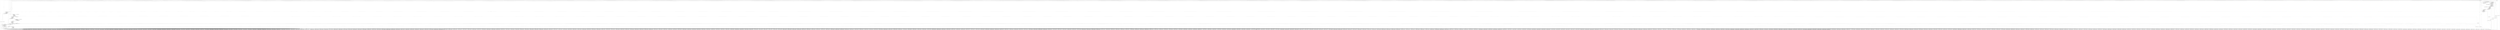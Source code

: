 digraph "&lt;clinit&gt;" {  
"111669149696" [label = <(METHOD,&lt;clinit&gt;)> ]
"25769803776" [label = <(BLOCK,&lt;empty&gt;,&lt;empty&gt;)> ]
"30064771072" [label = <(&lt;operator&gt;.assignment,int BZip2Constants.baseBlockSize = 100000)<SUB>71</SUB>> ]
"30064771073" [label = <(&lt;operator&gt;.fieldAccess,BZip2Constants.baseBlockSize)<SUB>71</SUB>> ]
"180388626432" [label = <(TYPE_REF,BZip2Constants,BZip2Constants)<SUB>71</SUB>> ]
"55834574848" [label = <(FIELD_IDENTIFIER,baseBlockSize,baseBlockSize)<SUB>71</SUB>> ]
"90194313216" [label = <(LITERAL,100000,int BZip2Constants.baseBlockSize = 100000)<SUB>71</SUB>> ]
"30064771074" [label = <(&lt;operator&gt;.assignment,int BZip2Constants.MAX_ALPHA_SIZE = 258)<SUB>72</SUB>> ]
"30064771075" [label = <(&lt;operator&gt;.fieldAccess,BZip2Constants.MAX_ALPHA_SIZE)<SUB>72</SUB>> ]
"180388626433" [label = <(TYPE_REF,BZip2Constants,BZip2Constants)<SUB>72</SUB>> ]
"55834574849" [label = <(FIELD_IDENTIFIER,MAX_ALPHA_SIZE,MAX_ALPHA_SIZE)<SUB>72</SUB>> ]
"90194313217" [label = <(LITERAL,258,int BZip2Constants.MAX_ALPHA_SIZE = 258)<SUB>72</SUB>> ]
"30064771076" [label = <(&lt;operator&gt;.assignment,int BZip2Constants.MAX_CODE_LEN = 23)<SUB>73</SUB>> ]
"30064771077" [label = <(&lt;operator&gt;.fieldAccess,BZip2Constants.MAX_CODE_LEN)<SUB>73</SUB>> ]
"180388626434" [label = <(TYPE_REF,BZip2Constants,BZip2Constants)<SUB>73</SUB>> ]
"55834574850" [label = <(FIELD_IDENTIFIER,MAX_CODE_LEN,MAX_CODE_LEN)<SUB>73</SUB>> ]
"90194313218" [label = <(LITERAL,23,int BZip2Constants.MAX_CODE_LEN = 23)<SUB>73</SUB>> ]
"30064771078" [label = <(&lt;operator&gt;.assignment,int BZip2Constants.RUNA = 0)<SUB>74</SUB>> ]
"30064771079" [label = <(&lt;operator&gt;.fieldAccess,BZip2Constants.RUNA)<SUB>74</SUB>> ]
"180388626435" [label = <(TYPE_REF,BZip2Constants,BZip2Constants)<SUB>74</SUB>> ]
"55834574851" [label = <(FIELD_IDENTIFIER,RUNA,RUNA)<SUB>74</SUB>> ]
"90194313219" [label = <(LITERAL,0,int BZip2Constants.RUNA = 0)<SUB>74</SUB>> ]
"30064771080" [label = <(&lt;operator&gt;.assignment,int BZip2Constants.RUNB = 1)<SUB>75</SUB>> ]
"30064771081" [label = <(&lt;operator&gt;.fieldAccess,BZip2Constants.RUNB)<SUB>75</SUB>> ]
"180388626436" [label = <(TYPE_REF,BZip2Constants,BZip2Constants)<SUB>75</SUB>> ]
"55834574852" [label = <(FIELD_IDENTIFIER,RUNB,RUNB)<SUB>75</SUB>> ]
"90194313220" [label = <(LITERAL,1,int BZip2Constants.RUNB = 1)<SUB>75</SUB>> ]
"30064771082" [label = <(&lt;operator&gt;.assignment,int BZip2Constants.N_GROUPS = 6)<SUB>76</SUB>> ]
"30064771083" [label = <(&lt;operator&gt;.fieldAccess,BZip2Constants.N_GROUPS)<SUB>76</SUB>> ]
"180388626437" [label = <(TYPE_REF,BZip2Constants,BZip2Constants)<SUB>76</SUB>> ]
"55834574853" [label = <(FIELD_IDENTIFIER,N_GROUPS,N_GROUPS)<SUB>76</SUB>> ]
"90194313221" [label = <(LITERAL,6,int BZip2Constants.N_GROUPS = 6)<SUB>76</SUB>> ]
"30064771084" [label = <(&lt;operator&gt;.assignment,int BZip2Constants.G_SIZE = 50)<SUB>77</SUB>> ]
"30064771085" [label = <(&lt;operator&gt;.fieldAccess,BZip2Constants.G_SIZE)<SUB>77</SUB>> ]
"180388626438" [label = <(TYPE_REF,BZip2Constants,BZip2Constants)<SUB>77</SUB>> ]
"55834574854" [label = <(FIELD_IDENTIFIER,G_SIZE,G_SIZE)<SUB>77</SUB>> ]
"90194313222" [label = <(LITERAL,50,int BZip2Constants.G_SIZE = 50)<SUB>77</SUB>> ]
"30064771086" [label = <(&lt;operator&gt;.assignment,int BZip2Constants.N_ITERS = 4)<SUB>78</SUB>> ]
"30064771087" [label = <(&lt;operator&gt;.fieldAccess,BZip2Constants.N_ITERS)<SUB>78</SUB>> ]
"180388626439" [label = <(TYPE_REF,BZip2Constants,BZip2Constants)<SUB>78</SUB>> ]
"55834574855" [label = <(FIELD_IDENTIFIER,N_ITERS,N_ITERS)<SUB>78</SUB>> ]
"90194313223" [label = <(LITERAL,4,int BZip2Constants.N_ITERS = 4)<SUB>78</SUB>> ]
"30064771088" [label = <(&lt;operator&gt;.assignment,int BZip2Constants.MAX_SELECTORS = (2 + (900000...)<SUB>79</SUB>> ]
"30064771089" [label = <(&lt;operator&gt;.fieldAccess,BZip2Constants.MAX_SELECTORS)<SUB>79</SUB>> ]
"180388626440" [label = <(TYPE_REF,BZip2Constants,BZip2Constants)<SUB>79</SUB>> ]
"55834574856" [label = <(FIELD_IDENTIFIER,MAX_SELECTORS,MAX_SELECTORS)<SUB>79</SUB>> ]
"30064771090" [label = <(&lt;operator&gt;.addition,2 + (900000 / G_SIZE))<SUB>79</SUB>> ]
"90194313224" [label = <(LITERAL,2,2 + (900000 / G_SIZE))<SUB>79</SUB>> ]
"30064771091" [label = <(&lt;operator&gt;.division,900000 / G_SIZE)<SUB>79</SUB>> ]
"90194313225" [label = <(LITERAL,900000,900000 / G_SIZE)<SUB>79</SUB>> ]
"30064771092" [label = <(&lt;operator&gt;.fieldAccess,BZip2Constants.G_SIZE)<SUB>79</SUB>> ]
"180388626441" [label = <(TYPE_REF,BZip2Constants,BZip2Constants)<SUB>79</SUB>> ]
"55834574857" [label = <(FIELD_IDENTIFIER,G_SIZE,G_SIZE)<SUB>79</SUB>> ]
"30064771093" [label = <(&lt;operator&gt;.assignment,int BZip2Constants.NUM_OVERSHOOT_BYTES = 20)<SUB>80</SUB>> ]
"30064771094" [label = <(&lt;operator&gt;.fieldAccess,BZip2Constants.NUM_OVERSHOOT_BYTES)<SUB>80</SUB>> ]
"180388626442" [label = <(TYPE_REF,BZip2Constants,BZip2Constants)<SUB>80</SUB>> ]
"55834574858" [label = <(FIELD_IDENTIFIER,NUM_OVERSHOOT_BYTES,NUM_OVERSHOOT_BYTES)<SUB>80</SUB>> ]
"90194313226" [label = <(LITERAL,20,int BZip2Constants.NUM_OVERSHOOT_BYTES = 20)<SUB>80</SUB>> ]
"30064771095" [label = <(&lt;operator&gt;.assignment,int[] BZip2Constants.rNums = { 619, 720, 127, 4...)<SUB>82</SUB>> ]
"30064771096" [label = <(&lt;operator&gt;.fieldAccess,BZip2Constants.rNums)<SUB>82</SUB>> ]
"180388626443" [label = <(TYPE_REF,BZip2Constants,BZip2Constants)<SUB>82</SUB>> ]
"55834574859" [label = <(FIELD_IDENTIFIER,rNums,rNums)<SUB>82</SUB>> ]
"30064771097" [label = <(&lt;operator&gt;.arrayInitializer,{ 619, 720, 127, 481, 931, 816, 813, 233, 566, ...)<SUB>82</SUB>> ]
"90194313227" [label = <(LITERAL,619,{ 619, 720, 127, 481, 931, 816, 813, 233, 566, ...)<SUB>83</SUB>> ]
"90194313228" [label = <(LITERAL,720,{ 619, 720, 127, 481, 931, 816, 813, 233, 566, ...)<SUB>83</SUB>> ]
"90194313229" [label = <(LITERAL,127,{ 619, 720, 127, 481, 931, 816, 813, 233, 566, ...)<SUB>83</SUB>> ]
"90194313230" [label = <(LITERAL,481,{ 619, 720, 127, 481, 931, 816, 813, 233, 566, ...)<SUB>83</SUB>> ]
"90194313231" [label = <(LITERAL,931,{ 619, 720, 127, 481, 931, 816, 813, 233, 566, ...)<SUB>83</SUB>> ]
"90194313232" [label = <(LITERAL,816,{ 619, 720, 127, 481, 931, 816, 813, 233, 566, ...)<SUB>83</SUB>> ]
"90194313233" [label = <(LITERAL,813,{ 619, 720, 127, 481, 931, 816, 813, 233, 566, ...)<SUB>83</SUB>> ]
"90194313234" [label = <(LITERAL,233,{ 619, 720, 127, 481, 931, 816, 813, 233, 566, ...)<SUB>83</SUB>> ]
"90194313235" [label = <(LITERAL,566,{ 619, 720, 127, 481, 931, 816, 813, 233, 566, ...)<SUB>83</SUB>> ]
"90194313236" [label = <(LITERAL,247,{ 619, 720, 127, 481, 931, 816, 813, 233, 566, ...)<SUB>83</SUB>> ]
"90194313237" [label = <(LITERAL,985,{ 619, 720, 127, 481, 931, 816, 813, 233, 566, ...)<SUB>84</SUB>> ]
"90194313238" [label = <(LITERAL,724,{ 619, 720, 127, 481, 931, 816, 813, 233, 566, ...)<SUB>84</SUB>> ]
"90194313239" [label = <(LITERAL,205,{ 619, 720, 127, 481, 931, 816, 813, 233, 566, ...)<SUB>84</SUB>> ]
"90194313240" [label = <(LITERAL,454,{ 619, 720, 127, 481, 931, 816, 813, 233, 566, ...)<SUB>84</SUB>> ]
"90194313241" [label = <(LITERAL,863,{ 619, 720, 127, 481, 931, 816, 813, 233, 566, ...)<SUB>84</SUB>> ]
"90194313242" [label = <(LITERAL,491,{ 619, 720, 127, 481, 931, 816, 813, 233, 566, ...)<SUB>84</SUB>> ]
"90194313243" [label = <(LITERAL,741,{ 619, 720, 127, 481, 931, 816, 813, 233, 566, ...)<SUB>84</SUB>> ]
"90194313244" [label = <(LITERAL,242,{ 619, 720, 127, 481, 931, 816, 813, 233, 566, ...)<SUB>84</SUB>> ]
"90194313245" [label = <(LITERAL,949,{ 619, 720, 127, 481, 931, 816, 813, 233, 566, ...)<SUB>84</SUB>> ]
"90194313246" [label = <(LITERAL,214,{ 619, 720, 127, 481, 931, 816, 813, 233, 566, ...)<SUB>84</SUB>> ]
"90194313247" [label = <(LITERAL,733,{ 619, 720, 127, 481, 931, 816, 813, 233, 566, ...)<SUB>85</SUB>> ]
"90194313248" [label = <(LITERAL,859,{ 619, 720, 127, 481, 931, 816, 813, 233, 566, ...)<SUB>85</SUB>> ]
"90194313249" [label = <(LITERAL,335,{ 619, 720, 127, 481, 931, 816, 813, 233, 566, ...)<SUB>85</SUB>> ]
"90194313250" [label = <(LITERAL,708,{ 619, 720, 127, 481, 931, 816, 813, 233, 566, ...)<SUB>85</SUB>> ]
"90194313251" [label = <(LITERAL,621,{ 619, 720, 127, 481, 931, 816, 813, 233, 566, ...)<SUB>85</SUB>> ]
"90194313252" [label = <(LITERAL,574,{ 619, 720, 127, 481, 931, 816, 813, 233, 566, ...)<SUB>85</SUB>> ]
"90194313253" [label = <(LITERAL,73,{ 619, 720, 127, 481, 931, 816, 813, 233, 566, ...)<SUB>85</SUB>> ]
"90194313254" [label = <(LITERAL,654,{ 619, 720, 127, 481, 931, 816, 813, 233, 566, ...)<SUB>85</SUB>> ]
"90194313255" [label = <(LITERAL,730,{ 619, 720, 127, 481, 931, 816, 813, 233, 566, ...)<SUB>85</SUB>> ]
"90194313256" [label = <(LITERAL,472,{ 619, 720, 127, 481, 931, 816, 813, 233, 566, ...)<SUB>85</SUB>> ]
"90194313257" [label = <(LITERAL,419,{ 619, 720, 127, 481, 931, 816, 813, 233, 566, ...)<SUB>86</SUB>> ]
"90194313258" [label = <(LITERAL,436,{ 619, 720, 127, 481, 931, 816, 813, 233, 566, ...)<SUB>86</SUB>> ]
"90194313259" [label = <(LITERAL,278,{ 619, 720, 127, 481, 931, 816, 813, 233, 566, ...)<SUB>86</SUB>> ]
"90194313260" [label = <(LITERAL,496,{ 619, 720, 127, 481, 931, 816, 813, 233, 566, ...)<SUB>86</SUB>> ]
"90194313261" [label = <(LITERAL,867,{ 619, 720, 127, 481, 931, 816, 813, 233, 566, ...)<SUB>86</SUB>> ]
"90194313262" [label = <(LITERAL,210,{ 619, 720, 127, 481, 931, 816, 813, 233, 566, ...)<SUB>86</SUB>> ]
"90194313263" [label = <(LITERAL,399,{ 619, 720, 127, 481, 931, 816, 813, 233, 566, ...)<SUB>86</SUB>> ]
"90194313264" [label = <(LITERAL,680,{ 619, 720, 127, 481, 931, 816, 813, 233, 566, ...)<SUB>86</SUB>> ]
"90194313265" [label = <(LITERAL,480,{ 619, 720, 127, 481, 931, 816, 813, 233, 566, ...)<SUB>86</SUB>> ]
"90194313266" [label = <(LITERAL,51,{ 619, 720, 127, 481, 931, 816, 813, 233, 566, ...)<SUB>86</SUB>> ]
"90194313267" [label = <(LITERAL,878,{ 619, 720, 127, 481, 931, 816, 813, 233, 566, ...)<SUB>87</SUB>> ]
"90194313268" [label = <(LITERAL,465,{ 619, 720, 127, 481, 931, 816, 813, 233, 566, ...)<SUB>87</SUB>> ]
"90194313269" [label = <(LITERAL,811,{ 619, 720, 127, 481, 931, 816, 813, 233, 566, ...)<SUB>87</SUB>> ]
"90194313270" [label = <(LITERAL,169,{ 619, 720, 127, 481, 931, 816, 813, 233, 566, ...)<SUB>87</SUB>> ]
"90194313271" [label = <(LITERAL,869,{ 619, 720, 127, 481, 931, 816, 813, 233, 566, ...)<SUB>87</SUB>> ]
"90194313272" [label = <(LITERAL,675,{ 619, 720, 127, 481, 931, 816, 813, 233, 566, ...)<SUB>87</SUB>> ]
"90194313273" [label = <(LITERAL,611,{ 619, 720, 127, 481, 931, 816, 813, 233, 566, ...)<SUB>87</SUB>> ]
"90194313274" [label = <(LITERAL,697,{ 619, 720, 127, 481, 931, 816, 813, 233, 566, ...)<SUB>87</SUB>> ]
"90194313275" [label = <(LITERAL,867,{ 619, 720, 127, 481, 931, 816, 813, 233, 566, ...)<SUB>87</SUB>> ]
"90194313276" [label = <(LITERAL,561,{ 619, 720, 127, 481, 931, 816, 813, 233, 566, ...)<SUB>87</SUB>> ]
"90194313277" [label = <(LITERAL,862,{ 619, 720, 127, 481, 931, 816, 813, 233, 566, ...)<SUB>88</SUB>> ]
"90194313278" [label = <(LITERAL,687,{ 619, 720, 127, 481, 931, 816, 813, 233, 566, ...)<SUB>88</SUB>> ]
"90194313279" [label = <(LITERAL,507,{ 619, 720, 127, 481, 931, 816, 813, 233, 566, ...)<SUB>88</SUB>> ]
"90194313280" [label = <(LITERAL,283,{ 619, 720, 127, 481, 931, 816, 813, 233, 566, ...)<SUB>88</SUB>> ]
"90194313281" [label = <(LITERAL,482,{ 619, 720, 127, 481, 931, 816, 813, 233, 566, ...)<SUB>88</SUB>> ]
"90194313282" [label = <(LITERAL,129,{ 619, 720, 127, 481, 931, 816, 813, 233, 566, ...)<SUB>88</SUB>> ]
"90194313283" [label = <(LITERAL,807,{ 619, 720, 127, 481, 931, 816, 813, 233, 566, ...)<SUB>88</SUB>> ]
"90194313284" [label = <(LITERAL,591,{ 619, 720, 127, 481, 931, 816, 813, 233, 566, ...)<SUB>88</SUB>> ]
"90194313285" [label = <(LITERAL,733,{ 619, 720, 127, 481, 931, 816, 813, 233, 566, ...)<SUB>88</SUB>> ]
"90194313286" [label = <(LITERAL,623,{ 619, 720, 127, 481, 931, 816, 813, 233, 566, ...)<SUB>88</SUB>> ]
"90194313287" [label = <(LITERAL,150,{ 619, 720, 127, 481, 931, 816, 813, 233, 566, ...)<SUB>89</SUB>> ]
"90194313288" [label = <(LITERAL,238,{ 619, 720, 127, 481, 931, 816, 813, 233, 566, ...)<SUB>89</SUB>> ]
"90194313289" [label = <(LITERAL,59,{ 619, 720, 127, 481, 931, 816, 813, 233, 566, ...)<SUB>89</SUB>> ]
"90194313290" [label = <(LITERAL,379,{ 619, 720, 127, 481, 931, 816, 813, 233, 566, ...)<SUB>89</SUB>> ]
"90194313291" [label = <(LITERAL,684,{ 619, 720, 127, 481, 931, 816, 813, 233, 566, ...)<SUB>89</SUB>> ]
"90194313292" [label = <(LITERAL,877,{ 619, 720, 127, 481, 931, 816, 813, 233, 566, ...)<SUB>89</SUB>> ]
"90194313293" [label = <(LITERAL,625,{ 619, 720, 127, 481, 931, 816, 813, 233, 566, ...)<SUB>89</SUB>> ]
"90194313294" [label = <(LITERAL,169,{ 619, 720, 127, 481, 931, 816, 813, 233, 566, ...)<SUB>89</SUB>> ]
"90194313295" [label = <(LITERAL,643,{ 619, 720, 127, 481, 931, 816, 813, 233, 566, ...)<SUB>89</SUB>> ]
"90194313296" [label = <(LITERAL,105,{ 619, 720, 127, 481, 931, 816, 813, 233, 566, ...)<SUB>89</SUB>> ]
"90194313297" [label = <(LITERAL,170,{ 619, 720, 127, 481, 931, 816, 813, 233, 566, ...)<SUB>90</SUB>> ]
"90194313298" [label = <(LITERAL,607,{ 619, 720, 127, 481, 931, 816, 813, 233, 566, ...)<SUB>90</SUB>> ]
"90194313299" [label = <(LITERAL,520,{ 619, 720, 127, 481, 931, 816, 813, 233, 566, ...)<SUB>90</SUB>> ]
"90194313300" [label = <(LITERAL,932,{ 619, 720, 127, 481, 931, 816, 813, 233, 566, ...)<SUB>90</SUB>> ]
"90194313301" [label = <(LITERAL,727,{ 619, 720, 127, 481, 931, 816, 813, 233, 566, ...)<SUB>90</SUB>> ]
"90194313302" [label = <(LITERAL,476,{ 619, 720, 127, 481, 931, 816, 813, 233, 566, ...)<SUB>90</SUB>> ]
"90194313303" [label = <(LITERAL,693,{ 619, 720, 127, 481, 931, 816, 813, 233, 566, ...)<SUB>90</SUB>> ]
"90194313304" [label = <(LITERAL,425,{ 619, 720, 127, 481, 931, 816, 813, 233, 566, ...)<SUB>90</SUB>> ]
"90194313305" [label = <(LITERAL,174,{ 619, 720, 127, 481, 931, 816, 813, 233, 566, ...)<SUB>90</SUB>> ]
"90194313306" [label = <(LITERAL,647,{ 619, 720, 127, 481, 931, 816, 813, 233, 566, ...)<SUB>90</SUB>> ]
"90194313307" [label = <(LITERAL,73,{ 619, 720, 127, 481, 931, 816, 813, 233, 566, ...)<SUB>91</SUB>> ]
"90194313308" [label = <(LITERAL,122,{ 619, 720, 127, 481, 931, 816, 813, 233, 566, ...)<SUB>91</SUB>> ]
"90194313309" [label = <(LITERAL,335,{ 619, 720, 127, 481, 931, 816, 813, 233, 566, ...)<SUB>91</SUB>> ]
"90194313310" [label = <(LITERAL,530,{ 619, 720, 127, 481, 931, 816, 813, 233, 566, ...)<SUB>91</SUB>> ]
"90194313311" [label = <(LITERAL,442,{ 619, 720, 127, 481, 931, 816, 813, 233, 566, ...)<SUB>91</SUB>> ]
"90194313312" [label = <(LITERAL,853,{ 619, 720, 127, 481, 931, 816, 813, 233, 566, ...)<SUB>91</SUB>> ]
"90194313313" [label = <(LITERAL,695,{ 619, 720, 127, 481, 931, 816, 813, 233, 566, ...)<SUB>91</SUB>> ]
"90194313314" [label = <(LITERAL,249,{ 619, 720, 127, 481, 931, 816, 813, 233, 566, ...)<SUB>91</SUB>> ]
"90194313315" [label = <(LITERAL,445,{ 619, 720, 127, 481, 931, 816, 813, 233, 566, ...)<SUB>91</SUB>> ]
"90194313316" [label = <(LITERAL,515,{ 619, 720, 127, 481, 931, 816, 813, 233, 566, ...)<SUB>91</SUB>> ]
"90194313317" [label = <(LITERAL,909,{ 619, 720, 127, 481, 931, 816, 813, 233, 566, ...)<SUB>92</SUB>> ]
"90194313318" [label = <(LITERAL,545,{ 619, 720, 127, 481, 931, 816, 813, 233, 566, ...)<SUB>92</SUB>> ]
"90194313319" [label = <(LITERAL,703,{ 619, 720, 127, 481, 931, 816, 813, 233, 566, ...)<SUB>92</SUB>> ]
"90194313320" [label = <(LITERAL,919,{ 619, 720, 127, 481, 931, 816, 813, 233, 566, ...)<SUB>92</SUB>> ]
"90194313321" [label = <(LITERAL,874,{ 619, 720, 127, 481, 931, 816, 813, 233, 566, ...)<SUB>92</SUB>> ]
"90194313322" [label = <(LITERAL,474,{ 619, 720, 127, 481, 931, 816, 813, 233, 566, ...)<SUB>92</SUB>> ]
"90194313323" [label = <(LITERAL,882,{ 619, 720, 127, 481, 931, 816, 813, 233, 566, ...)<SUB>92</SUB>> ]
"90194313324" [label = <(LITERAL,500,{ 619, 720, 127, 481, 931, 816, 813, 233, 566, ...)<SUB>92</SUB>> ]
"90194313325" [label = <(LITERAL,594,{ 619, 720, 127, 481, 931, 816, 813, 233, 566, ...)<SUB>92</SUB>> ]
"90194313326" [label = <(LITERAL,612,{ 619, 720, 127, 481, 931, 816, 813, 233, 566, ...)<SUB>92</SUB>> ]
"90194313327" [label = <(LITERAL,641,{ 619, 720, 127, 481, 931, 816, 813, 233, 566, ...)<SUB>93</SUB>> ]
"90194313328" [label = <(LITERAL,801,{ 619, 720, 127, 481, 931, 816, 813, 233, 566, ...)<SUB>93</SUB>> ]
"90194313329" [label = <(LITERAL,220,{ 619, 720, 127, 481, 931, 816, 813, 233, 566, ...)<SUB>93</SUB>> ]
"90194313330" [label = <(LITERAL,162,{ 619, 720, 127, 481, 931, 816, 813, 233, 566, ...)<SUB>93</SUB>> ]
"90194313331" [label = <(LITERAL,819,{ 619, 720, 127, 481, 931, 816, 813, 233, 566, ...)<SUB>93</SUB>> ]
"90194313332" [label = <(LITERAL,984,{ 619, 720, 127, 481, 931, 816, 813, 233, 566, ...)<SUB>93</SUB>> ]
"90194313333" [label = <(LITERAL,589,{ 619, 720, 127, 481, 931, 816, 813, 233, 566, ...)<SUB>93</SUB>> ]
"90194313334" [label = <(LITERAL,513,{ 619, 720, 127, 481, 931, 816, 813, 233, 566, ...)<SUB>93</SUB>> ]
"90194313335" [label = <(LITERAL,495,{ 619, 720, 127, 481, 931, 816, 813, 233, 566, ...)<SUB>93</SUB>> ]
"90194313336" [label = <(LITERAL,799,{ 619, 720, 127, 481, 931, 816, 813, 233, 566, ...)<SUB>93</SUB>> ]
"90194313337" [label = <(LITERAL,161,{ 619, 720, 127, 481, 931, 816, 813, 233, 566, ...)<SUB>94</SUB>> ]
"90194313338" [label = <(LITERAL,604,{ 619, 720, 127, 481, 931, 816, 813, 233, 566, ...)<SUB>94</SUB>> ]
"90194313339" [label = <(LITERAL,958,{ 619, 720, 127, 481, 931, 816, 813, 233, 566, ...)<SUB>94</SUB>> ]
"90194313340" [label = <(LITERAL,533,{ 619, 720, 127, 481, 931, 816, 813, 233, 566, ...)<SUB>94</SUB>> ]
"90194313341" [label = <(LITERAL,221,{ 619, 720, 127, 481, 931, 816, 813, 233, 566, ...)<SUB>94</SUB>> ]
"90194313342" [label = <(LITERAL,400,{ 619, 720, 127, 481, 931, 816, 813, 233, 566, ...)<SUB>94</SUB>> ]
"90194313343" [label = <(LITERAL,386,{ 619, 720, 127, 481, 931, 816, 813, 233, 566, ...)<SUB>94</SUB>> ]
"90194313344" [label = <(LITERAL,867,{ 619, 720, 127, 481, 931, 816, 813, 233, 566, ...)<SUB>94</SUB>> ]
"90194313345" [label = <(LITERAL,600,{ 619, 720, 127, 481, 931, 816, 813, 233, 566, ...)<SUB>94</SUB>> ]
"90194313346" [label = <(LITERAL,782,{ 619, 720, 127, 481, 931, 816, 813, 233, 566, ...)<SUB>94</SUB>> ]
"90194313347" [label = <(LITERAL,382,{ 619, 720, 127, 481, 931, 816, 813, 233, 566, ...)<SUB>95</SUB>> ]
"90194313348" [label = <(LITERAL,596,{ 619, 720, 127, 481, 931, 816, 813, 233, 566, ...)<SUB>95</SUB>> ]
"90194313349" [label = <(LITERAL,414,{ 619, 720, 127, 481, 931, 816, 813, 233, 566, ...)<SUB>95</SUB>> ]
"90194313350" [label = <(LITERAL,171,{ 619, 720, 127, 481, 931, 816, 813, 233, 566, ...)<SUB>95</SUB>> ]
"90194313351" [label = <(LITERAL,516,{ 619, 720, 127, 481, 931, 816, 813, 233, 566, ...)<SUB>95</SUB>> ]
"90194313352" [label = <(LITERAL,375,{ 619, 720, 127, 481, 931, 816, 813, 233, 566, ...)<SUB>95</SUB>> ]
"90194313353" [label = <(LITERAL,682,{ 619, 720, 127, 481, 931, 816, 813, 233, 566, ...)<SUB>95</SUB>> ]
"90194313354" [label = <(LITERAL,485,{ 619, 720, 127, 481, 931, 816, 813, 233, 566, ...)<SUB>95</SUB>> ]
"90194313355" [label = <(LITERAL,911,{ 619, 720, 127, 481, 931, 816, 813, 233, 566, ...)<SUB>95</SUB>> ]
"90194313356" [label = <(LITERAL,276,{ 619, 720, 127, 481, 931, 816, 813, 233, 566, ...)<SUB>95</SUB>> ]
"90194313357" [label = <(LITERAL,98,{ 619, 720, 127, 481, 931, 816, 813, 233, 566, ...)<SUB>96</SUB>> ]
"90194313358" [label = <(LITERAL,553,{ 619, 720, 127, 481, 931, 816, 813, 233, 566, ...)<SUB>96</SUB>> ]
"90194313359" [label = <(LITERAL,163,{ 619, 720, 127, 481, 931, 816, 813, 233, 566, ...)<SUB>96</SUB>> ]
"90194313360" [label = <(LITERAL,354,{ 619, 720, 127, 481, 931, 816, 813, 233, 566, ...)<SUB>96</SUB>> ]
"90194313361" [label = <(LITERAL,666,{ 619, 720, 127, 481, 931, 816, 813, 233, 566, ...)<SUB>96</SUB>> ]
"90194313362" [label = <(LITERAL,933,{ 619, 720, 127, 481, 931, 816, 813, 233, 566, ...)<SUB>96</SUB>> ]
"90194313363" [label = <(LITERAL,424,{ 619, 720, 127, 481, 931, 816, 813, 233, 566, ...)<SUB>96</SUB>> ]
"90194313364" [label = <(LITERAL,341,{ 619, 720, 127, 481, 931, 816, 813, 233, 566, ...)<SUB>96</SUB>> ]
"90194313365" [label = <(LITERAL,533,{ 619, 720, 127, 481, 931, 816, 813, 233, 566, ...)<SUB>96</SUB>> ]
"90194313366" [label = <(LITERAL,870,{ 619, 720, 127, 481, 931, 816, 813, 233, 566, ...)<SUB>96</SUB>> ]
"90194313367" [label = <(LITERAL,227,{ 619, 720, 127, 481, 931, 816, 813, 233, 566, ...)<SUB>97</SUB>> ]
"90194313368" [label = <(LITERAL,730,{ 619, 720, 127, 481, 931, 816, 813, 233, 566, ...)<SUB>97</SUB>> ]
"90194313369" [label = <(LITERAL,475,{ 619, 720, 127, 481, 931, 816, 813, 233, 566, ...)<SUB>97</SUB>> ]
"90194313370" [label = <(LITERAL,186,{ 619, 720, 127, 481, 931, 816, 813, 233, 566, ...)<SUB>97</SUB>> ]
"90194313371" [label = <(LITERAL,263,{ 619, 720, 127, 481, 931, 816, 813, 233, 566, ...)<SUB>97</SUB>> ]
"90194313372" [label = <(LITERAL,647,{ 619, 720, 127, 481, 931, 816, 813, 233, 566, ...)<SUB>97</SUB>> ]
"90194313373" [label = <(LITERAL,537,{ 619, 720, 127, 481, 931, 816, 813, 233, 566, ...)<SUB>97</SUB>> ]
"90194313374" [label = <(LITERAL,686,{ 619, 720, 127, 481, 931, 816, 813, 233, 566, ...)<SUB>97</SUB>> ]
"90194313375" [label = <(LITERAL,600,{ 619, 720, 127, 481, 931, 816, 813, 233, 566, ...)<SUB>97</SUB>> ]
"90194313376" [label = <(LITERAL,224,{ 619, 720, 127, 481, 931, 816, 813, 233, 566, ...)<SUB>97</SUB>> ]
"90194313377" [label = <(LITERAL,469,{ 619, 720, 127, 481, 931, 816, 813, 233, 566, ...)<SUB>98</SUB>> ]
"90194313378" [label = <(LITERAL,68,{ 619, 720, 127, 481, 931, 816, 813, 233, 566, ...)<SUB>98</SUB>> ]
"90194313379" [label = <(LITERAL,770,{ 619, 720, 127, 481, 931, 816, 813, 233, 566, ...)<SUB>98</SUB>> ]
"90194313380" [label = <(LITERAL,919,{ 619, 720, 127, 481, 931, 816, 813, 233, 566, ...)<SUB>98</SUB>> ]
"90194313381" [label = <(LITERAL,190,{ 619, 720, 127, 481, 931, 816, 813, 233, 566, ...)<SUB>98</SUB>> ]
"90194313382" [label = <(LITERAL,373,{ 619, 720, 127, 481, 931, 816, 813, 233, 566, ...)<SUB>98</SUB>> ]
"90194313383" [label = <(LITERAL,294,{ 619, 720, 127, 481, 931, 816, 813, 233, 566, ...)<SUB>98</SUB>> ]
"90194313384" [label = <(LITERAL,822,{ 619, 720, 127, 481, 931, 816, 813, 233, 566, ...)<SUB>98</SUB>> ]
"90194313385" [label = <(LITERAL,808,{ 619, 720, 127, 481, 931, 816, 813, 233, 566, ...)<SUB>98</SUB>> ]
"90194313386" [label = <(LITERAL,206,{ 619, 720, 127, 481, 931, 816, 813, 233, 566, ...)<SUB>98</SUB>> ]
"90194313387" [label = <(LITERAL,184,{ 619, 720, 127, 481, 931, 816, 813, 233, 566, ...)<SUB>99</SUB>> ]
"90194313388" [label = <(LITERAL,943,{ 619, 720, 127, 481, 931, 816, 813, 233, 566, ...)<SUB>99</SUB>> ]
"90194313389" [label = <(LITERAL,795,{ 619, 720, 127, 481, 931, 816, 813, 233, 566, ...)<SUB>99</SUB>> ]
"90194313390" [label = <(LITERAL,384,{ 619, 720, 127, 481, 931, 816, 813, 233, 566, ...)<SUB>99</SUB>> ]
"90194313391" [label = <(LITERAL,383,{ 619, 720, 127, 481, 931, 816, 813, 233, 566, ...)<SUB>99</SUB>> ]
"90194313392" [label = <(LITERAL,461,{ 619, 720, 127, 481, 931, 816, 813, 233, 566, ...)<SUB>99</SUB>> ]
"90194313393" [label = <(LITERAL,404,{ 619, 720, 127, 481, 931, 816, 813, 233, 566, ...)<SUB>99</SUB>> ]
"90194313394" [label = <(LITERAL,758,{ 619, 720, 127, 481, 931, 816, 813, 233, 566, ...)<SUB>99</SUB>> ]
"90194313395" [label = <(LITERAL,839,{ 619, 720, 127, 481, 931, 816, 813, 233, 566, ...)<SUB>99</SUB>> ]
"90194313396" [label = <(LITERAL,887,{ 619, 720, 127, 481, 931, 816, 813, 233, 566, ...)<SUB>99</SUB>> ]
"90194313397" [label = <(LITERAL,715,{ 619, 720, 127, 481, 931, 816, 813, 233, 566, ...)<SUB>100</SUB>> ]
"90194313398" [label = <(LITERAL,67,{ 619, 720, 127, 481, 931, 816, 813, 233, 566, ...)<SUB>100</SUB>> ]
"90194313399" [label = <(LITERAL,618,{ 619, 720, 127, 481, 931, 816, 813, 233, 566, ...)<SUB>100</SUB>> ]
"90194313400" [label = <(LITERAL,276,{ 619, 720, 127, 481, 931, 816, 813, 233, 566, ...)<SUB>100</SUB>> ]
"90194313401" [label = <(LITERAL,204,{ 619, 720, 127, 481, 931, 816, 813, 233, 566, ...)<SUB>100</SUB>> ]
"90194313402" [label = <(LITERAL,918,{ 619, 720, 127, 481, 931, 816, 813, 233, 566, ...)<SUB>100</SUB>> ]
"90194313403" [label = <(LITERAL,873,{ 619, 720, 127, 481, 931, 816, 813, 233, 566, ...)<SUB>100</SUB>> ]
"90194313404" [label = <(LITERAL,777,{ 619, 720, 127, 481, 931, 816, 813, 233, 566, ...)<SUB>100</SUB>> ]
"90194313405" [label = <(LITERAL,604,{ 619, 720, 127, 481, 931, 816, 813, 233, 566, ...)<SUB>100</SUB>> ]
"90194313406" [label = <(LITERAL,560,{ 619, 720, 127, 481, 931, 816, 813, 233, 566, ...)<SUB>100</SUB>> ]
"90194313407" [label = <(LITERAL,951,{ 619, 720, 127, 481, 931, 816, 813, 233, 566, ...)<SUB>101</SUB>> ]
"90194313408" [label = <(LITERAL,160,{ 619, 720, 127, 481, 931, 816, 813, 233, 566, ...)<SUB>101</SUB>> ]
"90194313409" [label = <(LITERAL,578,{ 619, 720, 127, 481, 931, 816, 813, 233, 566, ...)<SUB>101</SUB>> ]
"90194313410" [label = <(LITERAL,722,{ 619, 720, 127, 481, 931, 816, 813, 233, 566, ...)<SUB>101</SUB>> ]
"90194313411" [label = <(LITERAL,79,{ 619, 720, 127, 481, 931, 816, 813, 233, 566, ...)<SUB>101</SUB>> ]
"90194313412" [label = <(LITERAL,804,{ 619, 720, 127, 481, 931, 816, 813, 233, 566, ...)<SUB>101</SUB>> ]
"90194313413" [label = <(LITERAL,96,{ 619, 720, 127, 481, 931, 816, 813, 233, 566, ...)<SUB>101</SUB>> ]
"90194313414" [label = <(LITERAL,409,{ 619, 720, 127, 481, 931, 816, 813, 233, 566, ...)<SUB>101</SUB>> ]
"90194313415" [label = <(LITERAL,713,{ 619, 720, 127, 481, 931, 816, 813, 233, 566, ...)<SUB>101</SUB>> ]
"90194313416" [label = <(LITERAL,940,{ 619, 720, 127, 481, 931, 816, 813, 233, 566, ...)<SUB>101</SUB>> ]
"90194313417" [label = <(LITERAL,652,{ 619, 720, 127, 481, 931, 816, 813, 233, 566, ...)<SUB>102</SUB>> ]
"90194313418" [label = <(LITERAL,934,{ 619, 720, 127, 481, 931, 816, 813, 233, 566, ...)<SUB>102</SUB>> ]
"90194313419" [label = <(LITERAL,970,{ 619, 720, 127, 481, 931, 816, 813, 233, 566, ...)<SUB>102</SUB>> ]
"90194313420" [label = <(LITERAL,447,{ 619, 720, 127, 481, 931, 816, 813, 233, 566, ...)<SUB>102</SUB>> ]
"90194313421" [label = <(LITERAL,318,{ 619, 720, 127, 481, 931, 816, 813, 233, 566, ...)<SUB>102</SUB>> ]
"90194313422" [label = <(LITERAL,353,{ 619, 720, 127, 481, 931, 816, 813, 233, 566, ...)<SUB>102</SUB>> ]
"90194313423" [label = <(LITERAL,859,{ 619, 720, 127, 481, 931, 816, 813, 233, 566, ...)<SUB>102</SUB>> ]
"90194313424" [label = <(LITERAL,672,{ 619, 720, 127, 481, 931, 816, 813, 233, 566, ...)<SUB>102</SUB>> ]
"90194313425" [label = <(LITERAL,112,{ 619, 720, 127, 481, 931, 816, 813, 233, 566, ...)<SUB>102</SUB>> ]
"90194313426" [label = <(LITERAL,785,{ 619, 720, 127, 481, 931, 816, 813, 233, 566, ...)<SUB>102</SUB>> ]
"90194313427" [label = <(LITERAL,645,{ 619, 720, 127, 481, 931, 816, 813, 233, 566, ...)<SUB>103</SUB>> ]
"90194313428" [label = <(LITERAL,863,{ 619, 720, 127, 481, 931, 816, 813, 233, 566, ...)<SUB>103</SUB>> ]
"90194313429" [label = <(LITERAL,803,{ 619, 720, 127, 481, 931, 816, 813, 233, 566, ...)<SUB>103</SUB>> ]
"90194313430" [label = <(LITERAL,350,{ 619, 720, 127, 481, 931, 816, 813, 233, 566, ...)<SUB>103</SUB>> ]
"90194313431" [label = <(LITERAL,139,{ 619, 720, 127, 481, 931, 816, 813, 233, 566, ...)<SUB>103</SUB>> ]
"90194313432" [label = <(LITERAL,93,{ 619, 720, 127, 481, 931, 816, 813, 233, 566, ...)<SUB>103</SUB>> ]
"90194313433" [label = <(LITERAL,354,{ 619, 720, 127, 481, 931, 816, 813, 233, 566, ...)<SUB>103</SUB>> ]
"90194313434" [label = <(LITERAL,99,{ 619, 720, 127, 481, 931, 816, 813, 233, 566, ...)<SUB>103</SUB>> ]
"90194313435" [label = <(LITERAL,820,{ 619, 720, 127, 481, 931, 816, 813, 233, 566, ...)<SUB>103</SUB>> ]
"90194313436" [label = <(LITERAL,908,{ 619, 720, 127, 481, 931, 816, 813, 233, 566, ...)<SUB>103</SUB>> ]
"90194313437" [label = <(LITERAL,609,{ 619, 720, 127, 481, 931, 816, 813, 233, 566, ...)<SUB>104</SUB>> ]
"90194313438" [label = <(LITERAL,772,{ 619, 720, 127, 481, 931, 816, 813, 233, 566, ...)<SUB>104</SUB>> ]
"90194313439" [label = <(LITERAL,154,{ 619, 720, 127, 481, 931, 816, 813, 233, 566, ...)<SUB>104</SUB>> ]
"90194313440" [label = <(LITERAL,274,{ 619, 720, 127, 481, 931, 816, 813, 233, 566, ...)<SUB>104</SUB>> ]
"90194313441" [label = <(LITERAL,580,{ 619, 720, 127, 481, 931, 816, 813, 233, 566, ...)<SUB>104</SUB>> ]
"90194313442" [label = <(LITERAL,184,{ 619, 720, 127, 481, 931, 816, 813, 233, 566, ...)<SUB>104</SUB>> ]
"90194313443" [label = <(LITERAL,79,{ 619, 720, 127, 481, 931, 816, 813, 233, 566, ...)<SUB>104</SUB>> ]
"90194313444" [label = <(LITERAL,626,{ 619, 720, 127, 481, 931, 816, 813, 233, 566, ...)<SUB>104</SUB>> ]
"90194313445" [label = <(LITERAL,630,{ 619, 720, 127, 481, 931, 816, 813, 233, 566, ...)<SUB>104</SUB>> ]
"90194313446" [label = <(LITERAL,742,{ 619, 720, 127, 481, 931, 816, 813, 233, 566, ...)<SUB>104</SUB>> ]
"90194313447" [label = <(LITERAL,653,{ 619, 720, 127, 481, 931, 816, 813, 233, 566, ...)<SUB>105</SUB>> ]
"90194313448" [label = <(LITERAL,282,{ 619, 720, 127, 481, 931, 816, 813, 233, 566, ...)<SUB>105</SUB>> ]
"90194313449" [label = <(LITERAL,762,{ 619, 720, 127, 481, 931, 816, 813, 233, 566, ...)<SUB>105</SUB>> ]
"90194313450" [label = <(LITERAL,623,{ 619, 720, 127, 481, 931, 816, 813, 233, 566, ...)<SUB>105</SUB>> ]
"90194313451" [label = <(LITERAL,680,{ 619, 720, 127, 481, 931, 816, 813, 233, 566, ...)<SUB>105</SUB>> ]
"90194313452" [label = <(LITERAL,81,{ 619, 720, 127, 481, 931, 816, 813, 233, 566, ...)<SUB>105</SUB>> ]
"90194313453" [label = <(LITERAL,927,{ 619, 720, 127, 481, 931, 816, 813, 233, 566, ...)<SUB>105</SUB>> ]
"90194313454" [label = <(LITERAL,626,{ 619, 720, 127, 481, 931, 816, 813, 233, 566, ...)<SUB>105</SUB>> ]
"90194313455" [label = <(LITERAL,789,{ 619, 720, 127, 481, 931, 816, 813, 233, 566, ...)<SUB>105</SUB>> ]
"90194313456" [label = <(LITERAL,125,{ 619, 720, 127, 481, 931, 816, 813, 233, 566, ...)<SUB>105</SUB>> ]
"90194313457" [label = <(LITERAL,411,{ 619, 720, 127, 481, 931, 816, 813, 233, 566, ...)<SUB>106</SUB>> ]
"90194313458" [label = <(LITERAL,521,{ 619, 720, 127, 481, 931, 816, 813, 233, 566, ...)<SUB>106</SUB>> ]
"90194313459" [label = <(LITERAL,938,{ 619, 720, 127, 481, 931, 816, 813, 233, 566, ...)<SUB>106</SUB>> ]
"90194313460" [label = <(LITERAL,300,{ 619, 720, 127, 481, 931, 816, 813, 233, 566, ...)<SUB>106</SUB>> ]
"90194313461" [label = <(LITERAL,821,{ 619, 720, 127, 481, 931, 816, 813, 233, 566, ...)<SUB>106</SUB>> ]
"90194313462" [label = <(LITERAL,78,{ 619, 720, 127, 481, 931, 816, 813, 233, 566, ...)<SUB>106</SUB>> ]
"90194313463" [label = <(LITERAL,343,{ 619, 720, 127, 481, 931, 816, 813, 233, 566, ...)<SUB>106</SUB>> ]
"90194313464" [label = <(LITERAL,175,{ 619, 720, 127, 481, 931, 816, 813, 233, 566, ...)<SUB>106</SUB>> ]
"90194313465" [label = <(LITERAL,128,{ 619, 720, 127, 481, 931, 816, 813, 233, 566, ...)<SUB>106</SUB>> ]
"90194313466" [label = <(LITERAL,250,{ 619, 720, 127, 481, 931, 816, 813, 233, 566, ...)<SUB>106</SUB>> ]
"90194313467" [label = <(LITERAL,170,{ 619, 720, 127, 481, 931, 816, 813, 233, 566, ...)<SUB>107</SUB>> ]
"90194313468" [label = <(LITERAL,774,{ 619, 720, 127, 481, 931, 816, 813, 233, 566, ...)<SUB>107</SUB>> ]
"90194313469" [label = <(LITERAL,972,{ 619, 720, 127, 481, 931, 816, 813, 233, 566, ...)<SUB>107</SUB>> ]
"90194313470" [label = <(LITERAL,275,{ 619, 720, 127, 481, 931, 816, 813, 233, 566, ...)<SUB>107</SUB>> ]
"90194313471" [label = <(LITERAL,999,{ 619, 720, 127, 481, 931, 816, 813, 233, 566, ...)<SUB>107</SUB>> ]
"90194313472" [label = <(LITERAL,639,{ 619, 720, 127, 481, 931, 816, 813, 233, 566, ...)<SUB>107</SUB>> ]
"90194313473" [label = <(LITERAL,495,{ 619, 720, 127, 481, 931, 816, 813, 233, 566, ...)<SUB>107</SUB>> ]
"90194313474" [label = <(LITERAL,78,{ 619, 720, 127, 481, 931, 816, 813, 233, 566, ...)<SUB>107</SUB>> ]
"90194313475" [label = <(LITERAL,352,{ 619, 720, 127, 481, 931, 816, 813, 233, 566, ...)<SUB>107</SUB>> ]
"90194313476" [label = <(LITERAL,126,{ 619, 720, 127, 481, 931, 816, 813, 233, 566, ...)<SUB>107</SUB>> ]
"90194313477" [label = <(LITERAL,857,{ 619, 720, 127, 481, 931, 816, 813, 233, 566, ...)<SUB>108</SUB>> ]
"90194313478" [label = <(LITERAL,956,{ 619, 720, 127, 481, 931, 816, 813, 233, 566, ...)<SUB>108</SUB>> ]
"90194313479" [label = <(LITERAL,358,{ 619, 720, 127, 481, 931, 816, 813, 233, 566, ...)<SUB>108</SUB>> ]
"90194313480" [label = <(LITERAL,619,{ 619, 720, 127, 481, 931, 816, 813, 233, 566, ...)<SUB>108</SUB>> ]
"90194313481" [label = <(LITERAL,580,{ 619, 720, 127, 481, 931, 816, 813, 233, 566, ...)<SUB>108</SUB>> ]
"90194313482" [label = <(LITERAL,124,{ 619, 720, 127, 481, 931, 816, 813, 233, 566, ...)<SUB>108</SUB>> ]
"90194313483" [label = <(LITERAL,737,{ 619, 720, 127, 481, 931, 816, 813, 233, 566, ...)<SUB>108</SUB>> ]
"90194313484" [label = <(LITERAL,594,{ 619, 720, 127, 481, 931, 816, 813, 233, 566, ...)<SUB>108</SUB>> ]
"90194313485" [label = <(LITERAL,701,{ 619, 720, 127, 481, 931, 816, 813, 233, 566, ...)<SUB>108</SUB>> ]
"90194313486" [label = <(LITERAL,612,{ 619, 720, 127, 481, 931, 816, 813, 233, 566, ...)<SUB>108</SUB>> ]
"90194313487" [label = <(LITERAL,669,{ 619, 720, 127, 481, 931, 816, 813, 233, 566, ...)<SUB>109</SUB>> ]
"90194313488" [label = <(LITERAL,112,{ 619, 720, 127, 481, 931, 816, 813, 233, 566, ...)<SUB>109</SUB>> ]
"90194313489" [label = <(LITERAL,134,{ 619, 720, 127, 481, 931, 816, 813, 233, 566, ...)<SUB>109</SUB>> ]
"90194313490" [label = <(LITERAL,694,{ 619, 720, 127, 481, 931, 816, 813, 233, 566, ...)<SUB>109</SUB>> ]
"90194313491" [label = <(LITERAL,363,{ 619, 720, 127, 481, 931, 816, 813, 233, 566, ...)<SUB>109</SUB>> ]
"90194313492" [label = <(LITERAL,992,{ 619, 720, 127, 481, 931, 816, 813, 233, 566, ...)<SUB>109</SUB>> ]
"90194313493" [label = <(LITERAL,809,{ 619, 720, 127, 481, 931, 816, 813, 233, 566, ...)<SUB>109</SUB>> ]
"90194313494" [label = <(LITERAL,743,{ 619, 720, 127, 481, 931, 816, 813, 233, 566, ...)<SUB>109</SUB>> ]
"90194313495" [label = <(LITERAL,168,{ 619, 720, 127, 481, 931, 816, 813, 233, 566, ...)<SUB>109</SUB>> ]
"90194313496" [label = <(LITERAL,974,{ 619, 720, 127, 481, 931, 816, 813, 233, 566, ...)<SUB>109</SUB>> ]
"90194313497" [label = <(LITERAL,944,{ 619, 720, 127, 481, 931, 816, 813, 233, 566, ...)<SUB>110</SUB>> ]
"90194313498" [label = <(LITERAL,375,{ 619, 720, 127, 481, 931, 816, 813, 233, 566, ...)<SUB>110</SUB>> ]
"90194313499" [label = <(LITERAL,748,{ 619, 720, 127, 481, 931, 816, 813, 233, 566, ...)<SUB>110</SUB>> ]
"90194313500" [label = <(LITERAL,52,{ 619, 720, 127, 481, 931, 816, 813, 233, 566, ...)<SUB>110</SUB>> ]
"90194313501" [label = <(LITERAL,600,{ 619, 720, 127, 481, 931, 816, 813, 233, 566, ...)<SUB>110</SUB>> ]
"90194313502" [label = <(LITERAL,747,{ 619, 720, 127, 481, 931, 816, 813, 233, 566, ...)<SUB>110</SUB>> ]
"90194313503" [label = <(LITERAL,642,{ 619, 720, 127, 481, 931, 816, 813, 233, 566, ...)<SUB>110</SUB>> ]
"90194313504" [label = <(LITERAL,182,{ 619, 720, 127, 481, 931, 816, 813, 233, 566, ...)<SUB>110</SUB>> ]
"90194313505" [label = <(LITERAL,862,{ 619, 720, 127, 481, 931, 816, 813, 233, 566, ...)<SUB>110</SUB>> ]
"90194313506" [label = <(LITERAL,81,{ 619, 720, 127, 481, 931, 816, 813, 233, 566, ...)<SUB>110</SUB>> ]
"90194313507" [label = <(LITERAL,344,{ 619, 720, 127, 481, 931, 816, 813, 233, 566, ...)<SUB>111</SUB>> ]
"90194313508" [label = <(LITERAL,805,{ 619, 720, 127, 481, 931, 816, 813, 233, 566, ...)<SUB>111</SUB>> ]
"90194313509" [label = <(LITERAL,988,{ 619, 720, 127, 481, 931, 816, 813, 233, 566, ...)<SUB>111</SUB>> ]
"90194313510" [label = <(LITERAL,739,{ 619, 720, 127, 481, 931, 816, 813, 233, 566, ...)<SUB>111</SUB>> ]
"90194313511" [label = <(LITERAL,511,{ 619, 720, 127, 481, 931, 816, 813, 233, 566, ...)<SUB>111</SUB>> ]
"90194313512" [label = <(LITERAL,655,{ 619, 720, 127, 481, 931, 816, 813, 233, 566, ...)<SUB>111</SUB>> ]
"90194313513" [label = <(LITERAL,814,{ 619, 720, 127, 481, 931, 816, 813, 233, 566, ...)<SUB>111</SUB>> ]
"90194313514" [label = <(LITERAL,334,{ 619, 720, 127, 481, 931, 816, 813, 233, 566, ...)<SUB>111</SUB>> ]
"90194313515" [label = <(LITERAL,249,{ 619, 720, 127, 481, 931, 816, 813, 233, 566, ...)<SUB>111</SUB>> ]
"90194313516" [label = <(LITERAL,515,{ 619, 720, 127, 481, 931, 816, 813, 233, 566, ...)<SUB>111</SUB>> ]
"90194313517" [label = <(LITERAL,897,{ 619, 720, 127, 481, 931, 816, 813, 233, 566, ...)<SUB>112</SUB>> ]
"90194313518" [label = <(LITERAL,955,{ 619, 720, 127, 481, 931, 816, 813, 233, 566, ...)<SUB>112</SUB>> ]
"90194313519" [label = <(LITERAL,664,{ 619, 720, 127, 481, 931, 816, 813, 233, 566, ...)<SUB>112</SUB>> ]
"90194313520" [label = <(LITERAL,981,{ 619, 720, 127, 481, 931, 816, 813, 233, 566, ...)<SUB>112</SUB>> ]
"90194313521" [label = <(LITERAL,649,{ 619, 720, 127, 481, 931, 816, 813, 233, 566, ...)<SUB>112</SUB>> ]
"90194313522" [label = <(LITERAL,113,{ 619, 720, 127, 481, 931, 816, 813, 233, 566, ...)<SUB>112</SUB>> ]
"90194313523" [label = <(LITERAL,974,{ 619, 720, 127, 481, 931, 816, 813, 233, 566, ...)<SUB>112</SUB>> ]
"90194313524" [label = <(LITERAL,459,{ 619, 720, 127, 481, 931, 816, 813, 233, 566, ...)<SUB>112</SUB>> ]
"90194313525" [label = <(LITERAL,893,{ 619, 720, 127, 481, 931, 816, 813, 233, 566, ...)<SUB>112</SUB>> ]
"90194313526" [label = <(LITERAL,228,{ 619, 720, 127, 481, 931, 816, 813, 233, 566, ...)<SUB>112</SUB>> ]
"90194313527" [label = <(LITERAL,433,{ 619, 720, 127, 481, 931, 816, 813, 233, 566, ...)<SUB>113</SUB>> ]
"90194313528" [label = <(LITERAL,837,{ 619, 720, 127, 481, 931, 816, 813, 233, 566, ...)<SUB>113</SUB>> ]
"90194313529" [label = <(LITERAL,553,{ 619, 720, 127, 481, 931, 816, 813, 233, 566, ...)<SUB>113</SUB>> ]
"90194313530" [label = <(LITERAL,268,{ 619, 720, 127, 481, 931, 816, 813, 233, 566, ...)<SUB>113</SUB>> ]
"90194313531" [label = <(LITERAL,926,{ 619, 720, 127, 481, 931, 816, 813, 233, 566, ...)<SUB>113</SUB>> ]
"90194313532" [label = <(LITERAL,240,{ 619, 720, 127, 481, 931, 816, 813, 233, 566, ...)<SUB>113</SUB>> ]
"90194313533" [label = <(LITERAL,102,{ 619, 720, 127, 481, 931, 816, 813, 233, 566, ...)<SUB>113</SUB>> ]
"90194313534" [label = <(LITERAL,654,{ 619, 720, 127, 481, 931, 816, 813, 233, 566, ...)<SUB>113</SUB>> ]
"90194313535" [label = <(LITERAL,459,{ 619, 720, 127, 481, 931, 816, 813, 233, 566, ...)<SUB>113</SUB>> ]
"90194313536" [label = <(LITERAL,51,{ 619, 720, 127, 481, 931, 816, 813, 233, 566, ...)<SUB>113</SUB>> ]
"90194313537" [label = <(LITERAL,686,{ 619, 720, 127, 481, 931, 816, 813, 233, 566, ...)<SUB>114</SUB>> ]
"90194313538" [label = <(LITERAL,754,{ 619, 720, 127, 481, 931, 816, 813, 233, 566, ...)<SUB>114</SUB>> ]
"90194313539" [label = <(LITERAL,806,{ 619, 720, 127, 481, 931, 816, 813, 233, 566, ...)<SUB>114</SUB>> ]
"90194313540" [label = <(LITERAL,760,{ 619, 720, 127, 481, 931, 816, 813, 233, 566, ...)<SUB>114</SUB>> ]
"90194313541" [label = <(LITERAL,493,{ 619, 720, 127, 481, 931, 816, 813, 233, 566, ...)<SUB>114</SUB>> ]
"90194313542" [label = <(LITERAL,403,{ 619, 720, 127, 481, 931, 816, 813, 233, 566, ...)<SUB>114</SUB>> ]
"90194313543" [label = <(LITERAL,415,{ 619, 720, 127, 481, 931, 816, 813, 233, 566, ...)<SUB>114</SUB>> ]
"90194313544" [label = <(LITERAL,394,{ 619, 720, 127, 481, 931, 816, 813, 233, 566, ...)<SUB>114</SUB>> ]
"90194313545" [label = <(LITERAL,687,{ 619, 720, 127, 481, 931, 816, 813, 233, 566, ...)<SUB>114</SUB>> ]
"90194313546" [label = <(LITERAL,700,{ 619, 720, 127, 481, 931, 816, 813, 233, 566, ...)<SUB>114</SUB>> ]
"90194313547" [label = <(LITERAL,946,{ 619, 720, 127, 481, 931, 816, 813, 233, 566, ...)<SUB>115</SUB>> ]
"90194313548" [label = <(LITERAL,670,{ 619, 720, 127, 481, 931, 816, 813, 233, 566, ...)<SUB>115</SUB>> ]
"90194313549" [label = <(LITERAL,656,{ 619, 720, 127, 481, 931, 816, 813, 233, 566, ...)<SUB>115</SUB>> ]
"90194313550" [label = <(LITERAL,610,{ 619, 720, 127, 481, 931, 816, 813, 233, 566, ...)<SUB>115</SUB>> ]
"90194313551" [label = <(LITERAL,738,{ 619, 720, 127, 481, 931, 816, 813, 233, 566, ...)<SUB>115</SUB>> ]
"90194313552" [label = <(LITERAL,392,{ 619, 720, 127, 481, 931, 816, 813, 233, 566, ...)<SUB>115</SUB>> ]
"90194313553" [label = <(LITERAL,760,{ 619, 720, 127, 481, 931, 816, 813, 233, 566, ...)<SUB>115</SUB>> ]
"90194313554" [label = <(LITERAL,799,{ 619, 720, 127, 481, 931, 816, 813, 233, 566, ...)<SUB>115</SUB>> ]
"90194313555" [label = <(LITERAL,887,{ 619, 720, 127, 481, 931, 816, 813, 233, 566, ...)<SUB>115</SUB>> ]
"90194313556" [label = <(LITERAL,653,{ 619, 720, 127, 481, 931, 816, 813, 233, 566, ...)<SUB>115</SUB>> ]
"90194313557" [label = <(LITERAL,978,{ 619, 720, 127, 481, 931, 816, 813, 233, 566, ...)<SUB>116</SUB>> ]
"90194313558" [label = <(LITERAL,321,{ 619, 720, 127, 481, 931, 816, 813, 233, 566, ...)<SUB>116</SUB>> ]
"90194313559" [label = <(LITERAL,576,{ 619, 720, 127, 481, 931, 816, 813, 233, 566, ...)<SUB>116</SUB>> ]
"90194313560" [label = <(LITERAL,617,{ 619, 720, 127, 481, 931, 816, 813, 233, 566, ...)<SUB>116</SUB>> ]
"90194313561" [label = <(LITERAL,626,{ 619, 720, 127, 481, 931, 816, 813, 233, 566, ...)<SUB>116</SUB>> ]
"90194313562" [label = <(LITERAL,502,{ 619, 720, 127, 481, 931, 816, 813, 233, 566, ...)<SUB>116</SUB>> ]
"90194313563" [label = <(LITERAL,894,{ 619, 720, 127, 481, 931, 816, 813, 233, 566, ...)<SUB>116</SUB>> ]
"90194313564" [label = <(LITERAL,679,{ 619, 720, 127, 481, 931, 816, 813, 233, 566, ...)<SUB>116</SUB>> ]
"90194313565" [label = <(LITERAL,243,{ 619, 720, 127, 481, 931, 816, 813, 233, 566, ...)<SUB>116</SUB>> ]
"90194313566" [label = <(LITERAL,440,{ 619, 720, 127, 481, 931, 816, 813, 233, 566, ...)<SUB>116</SUB>> ]
"90194313567" [label = <(LITERAL,680,{ 619, 720, 127, 481, 931, 816, 813, 233, 566, ...)<SUB>117</SUB>> ]
"90194313568" [label = <(LITERAL,879,{ 619, 720, 127, 481, 931, 816, 813, 233, 566, ...)<SUB>117</SUB>> ]
"90194313569" [label = <(LITERAL,194,{ 619, 720, 127, 481, 931, 816, 813, 233, 566, ...)<SUB>117</SUB>> ]
"90194313570" [label = <(LITERAL,572,{ 619, 720, 127, 481, 931, 816, 813, 233, 566, ...)<SUB>117</SUB>> ]
"90194313571" [label = <(LITERAL,640,{ 619, 720, 127, 481, 931, 816, 813, 233, 566, ...)<SUB>117</SUB>> ]
"90194313572" [label = <(LITERAL,724,{ 619, 720, 127, 481, 931, 816, 813, 233, 566, ...)<SUB>117</SUB>> ]
"90194313573" [label = <(LITERAL,926,{ 619, 720, 127, 481, 931, 816, 813, 233, 566, ...)<SUB>117</SUB>> ]
"90194313574" [label = <(LITERAL,56,{ 619, 720, 127, 481, 931, 816, 813, 233, 566, ...)<SUB>117</SUB>> ]
"90194313575" [label = <(LITERAL,204,{ 619, 720, 127, 481, 931, 816, 813, 233, 566, ...)<SUB>117</SUB>> ]
"90194313576" [label = <(LITERAL,700,{ 619, 720, 127, 481, 931, 816, 813, 233, 566, ...)<SUB>117</SUB>> ]
"90194313577" [label = <(LITERAL,707,{ 619, 720, 127, 481, 931, 816, 813, 233, 566, ...)<SUB>118</SUB>> ]
"90194313578" [label = <(LITERAL,151,{ 619, 720, 127, 481, 931, 816, 813, 233, 566, ...)<SUB>118</SUB>> ]
"90194313579" [label = <(LITERAL,457,{ 619, 720, 127, 481, 931, 816, 813, 233, 566, ...)<SUB>118</SUB>> ]
"90194313580" [label = <(LITERAL,449,{ 619, 720, 127, 481, 931, 816, 813, 233, 566, ...)<SUB>118</SUB>> ]
"90194313581" [label = <(LITERAL,797,{ 619, 720, 127, 481, 931, 816, 813, 233, 566, ...)<SUB>118</SUB>> ]
"90194313582" [label = <(LITERAL,195,{ 619, 720, 127, 481, 931, 816, 813, 233, 566, ...)<SUB>118</SUB>> ]
"90194313583" [label = <(LITERAL,791,{ 619, 720, 127, 481, 931, 816, 813, 233, 566, ...)<SUB>118</SUB>> ]
"90194313584" [label = <(LITERAL,558,{ 619, 720, 127, 481, 931, 816, 813, 233, 566, ...)<SUB>118</SUB>> ]
"90194313585" [label = <(LITERAL,945,{ 619, 720, 127, 481, 931, 816, 813, 233, 566, ...)<SUB>118</SUB>> ]
"90194313586" [label = <(LITERAL,679,{ 619, 720, 127, 481, 931, 816, 813, 233, 566, ...)<SUB>118</SUB>> ]
"90194313587" [label = <(LITERAL,297,{ 619, 720, 127, 481, 931, 816, 813, 233, 566, ...)<SUB>119</SUB>> ]
"90194313588" [label = <(LITERAL,59,{ 619, 720, 127, 481, 931, 816, 813, 233, 566, ...)<SUB>119</SUB>> ]
"90194313589" [label = <(LITERAL,87,{ 619, 720, 127, 481, 931, 816, 813, 233, 566, ...)<SUB>119</SUB>> ]
"90194313590" [label = <(LITERAL,824,{ 619, 720, 127, 481, 931, 816, 813, 233, 566, ...)<SUB>119</SUB>> ]
"90194313591" [label = <(LITERAL,713,{ 619, 720, 127, 481, 931, 816, 813, 233, 566, ...)<SUB>119</SUB>> ]
"90194313592" [label = <(LITERAL,663,{ 619, 720, 127, 481, 931, 816, 813, 233, 566, ...)<SUB>119</SUB>> ]
"90194313593" [label = <(LITERAL,412,{ 619, 720, 127, 481, 931, 816, 813, 233, 566, ...)<SUB>119</SUB>> ]
"90194313594" [label = <(LITERAL,693,{ 619, 720, 127, 481, 931, 816, 813, 233, 566, ...)<SUB>119</SUB>> ]
"90194313595" [label = <(LITERAL,342,{ 619, 720, 127, 481, 931, 816, 813, 233, 566, ...)<SUB>119</SUB>> ]
"90194313596" [label = <(LITERAL,606,{ 619, 720, 127, 481, 931, 816, 813, 233, 566, ...)<SUB>119</SUB>> ]
"90194313597" [label = <(LITERAL,134,{ 619, 720, 127, 481, 931, 816, 813, 233, 566, ...)<SUB>120</SUB>> ]
"90194313598" [label = <(LITERAL,108,{ 619, 720, 127, 481, 931, 816, 813, 233, 566, ...)<SUB>120</SUB>> ]
"90194313599" [label = <(LITERAL,571,{ 619, 720, 127, 481, 931, 816, 813, 233, 566, ...)<SUB>120</SUB>> ]
"90194313600" [label = <(LITERAL,364,{ 619, 720, 127, 481, 931, 816, 813, 233, 566, ...)<SUB>120</SUB>> ]
"90194313601" [label = <(LITERAL,631,{ 619, 720, 127, 481, 931, 816, 813, 233, 566, ...)<SUB>120</SUB>> ]
"90194313602" [label = <(LITERAL,212,{ 619, 720, 127, 481, 931, 816, 813, 233, 566, ...)<SUB>120</SUB>> ]
"90194313603" [label = <(LITERAL,174,{ 619, 720, 127, 481, 931, 816, 813, 233, 566, ...)<SUB>120</SUB>> ]
"90194313604" [label = <(LITERAL,643,{ 619, 720, 127, 481, 931, 816, 813, 233, 566, ...)<SUB>120</SUB>> ]
"90194313605" [label = <(LITERAL,304,{ 619, 720, 127, 481, 931, 816, 813, 233, 566, ...)<SUB>120</SUB>> ]
"90194313606" [label = <(LITERAL,329,{ 619, 720, 127, 481, 931, 816, 813, 233, 566, ...)<SUB>120</SUB>> ]
"90194313607" [label = <(LITERAL,343,{ 619, 720, 127, 481, 931, 816, 813, 233, 566, ...)<SUB>121</SUB>> ]
"90194313608" [label = <(LITERAL,97,{ 619, 720, 127, 481, 931, 816, 813, 233, 566, ...)<SUB>121</SUB>> ]
"90194313609" [label = <(LITERAL,430,{ 619, 720, 127, 481, 931, 816, 813, 233, 566, ...)<SUB>121</SUB>> ]
"90194313610" [label = <(LITERAL,751,{ 619, 720, 127, 481, 931, 816, 813, 233, 566, ...)<SUB>121</SUB>> ]
"90194313611" [label = <(LITERAL,497,{ 619, 720, 127, 481, 931, 816, 813, 233, 566, ...)<SUB>121</SUB>> ]
"90194313612" [label = <(LITERAL,314,{ 619, 720, 127, 481, 931, 816, 813, 233, 566, ...)<SUB>121</SUB>> ]
"90194313613" [label = <(LITERAL,983,{ 619, 720, 127, 481, 931, 816, 813, 233, 566, ...)<SUB>121</SUB>> ]
"90194313614" [label = <(LITERAL,374,{ 619, 720, 127, 481, 931, 816, 813, 233, 566, ...)<SUB>121</SUB>> ]
"90194313615" [label = <(LITERAL,822,{ 619, 720, 127, 481, 931, 816, 813, 233, 566, ...)<SUB>121</SUB>> ]
"90194313616" [label = <(LITERAL,928,{ 619, 720, 127, 481, 931, 816, 813, 233, 566, ...)<SUB>121</SUB>> ]
"90194313617" [label = <(LITERAL,140,{ 619, 720, 127, 481, 931, 816, 813, 233, 566, ...)<SUB>122</SUB>> ]
"90194313618" [label = <(LITERAL,206,{ 619, 720, 127, 481, 931, 816, 813, 233, 566, ...)<SUB>122</SUB>> ]
"90194313619" [label = <(LITERAL,73,{ 619, 720, 127, 481, 931, 816, 813, 233, 566, ...)<SUB>122</SUB>> ]
"90194313620" [label = <(LITERAL,263,{ 619, 720, 127, 481, 931, 816, 813, 233, 566, ...)<SUB>122</SUB>> ]
"90194313621" [label = <(LITERAL,980,{ 619, 720, 127, 481, 931, 816, 813, 233, 566, ...)<SUB>122</SUB>> ]
"90194313622" [label = <(LITERAL,736,{ 619, 720, 127, 481, 931, 816, 813, 233, 566, ...)<SUB>122</SUB>> ]
"90194313623" [label = <(LITERAL,876,{ 619, 720, 127, 481, 931, 816, 813, 233, 566, ...)<SUB>122</SUB>> ]
"90194313624" [label = <(LITERAL,478,{ 619, 720, 127, 481, 931, 816, 813, 233, 566, ...)<SUB>122</SUB>> ]
"90194313625" [label = <(LITERAL,430,{ 619, 720, 127, 481, 931, 816, 813, 233, 566, ...)<SUB>122</SUB>> ]
"90194313626" [label = <(LITERAL,305,{ 619, 720, 127, 481, 931, 816, 813, 233, 566, ...)<SUB>122</SUB>> ]
"90194313627" [label = <(LITERAL,170,{ 619, 720, 127, 481, 931, 816, 813, 233, 566, ...)<SUB>123</SUB>> ]
"90194313628" [label = <(LITERAL,514,{ 619, 720, 127, 481, 931, 816, 813, 233, 566, ...)<SUB>123</SUB>> ]
"90194313629" [label = <(LITERAL,364,{ 619, 720, 127, 481, 931, 816, 813, 233, 566, ...)<SUB>123</SUB>> ]
"90194313630" [label = <(LITERAL,692,{ 619, 720, 127, 481, 931, 816, 813, 233, 566, ...)<SUB>123</SUB>> ]
"90194313631" [label = <(LITERAL,829,{ 619, 720, 127, 481, 931, 816, 813, 233, 566, ...)<SUB>123</SUB>> ]
"90194313632" [label = <(LITERAL,82,{ 619, 720, 127, 481, 931, 816, 813, 233, 566, ...)<SUB>123</SUB>> ]
"90194313633" [label = <(LITERAL,855,{ 619, 720, 127, 481, 931, 816, 813, 233, 566, ...)<SUB>123</SUB>> ]
"90194313634" [label = <(LITERAL,953,{ 619, 720, 127, 481, 931, 816, 813, 233, 566, ...)<SUB>123</SUB>> ]
"90194313635" [label = <(LITERAL,676,{ 619, 720, 127, 481, 931, 816, 813, 233, 566, ...)<SUB>123</SUB>> ]
"90194313636" [label = <(LITERAL,246,{ 619, 720, 127, 481, 931, 816, 813, 233, 566, ...)<SUB>123</SUB>> ]
"90194313637" [label = <(LITERAL,369,{ 619, 720, 127, 481, 931, 816, 813, 233, 566, ...)<SUB>124</SUB>> ]
"90194313638" [label = <(LITERAL,970,{ 619, 720, 127, 481, 931, 816, 813, 233, 566, ...)<SUB>124</SUB>> ]
"90194313639" [label = <(LITERAL,294,{ 619, 720, 127, 481, 931, 816, 813, 233, 566, ...)<SUB>124</SUB>> ]
"90194313640" [label = <(LITERAL,750,{ 619, 720, 127, 481, 931, 816, 813, 233, 566, ...)<SUB>124</SUB>> ]
"90194313641" [label = <(LITERAL,807,{ 619, 720, 127, 481, 931, 816, 813, 233, 566, ...)<SUB>124</SUB>> ]
"90194313642" [label = <(LITERAL,827,{ 619, 720, 127, 481, 931, 816, 813, 233, 566, ...)<SUB>124</SUB>> ]
"90194313643" [label = <(LITERAL,150,{ 619, 720, 127, 481, 931, 816, 813, 233, 566, ...)<SUB>124</SUB>> ]
"90194313644" [label = <(LITERAL,790,{ 619, 720, 127, 481, 931, 816, 813, 233, 566, ...)<SUB>124</SUB>> ]
"90194313645" [label = <(LITERAL,288,{ 619, 720, 127, 481, 931, 816, 813, 233, 566, ...)<SUB>124</SUB>> ]
"90194313646" [label = <(LITERAL,923,{ 619, 720, 127, 481, 931, 816, 813, 233, 566, ...)<SUB>124</SUB>> ]
"90194313647" [label = <(LITERAL,804,{ 619, 720, 127, 481, 931, 816, 813, 233, 566, ...)<SUB>125</SUB>> ]
"90194313648" [label = <(LITERAL,378,{ 619, 720, 127, 481, 931, 816, 813, 233, 566, ...)<SUB>125</SUB>> ]
"90194313649" [label = <(LITERAL,215,{ 619, 720, 127, 481, 931, 816, 813, 233, 566, ...)<SUB>125</SUB>> ]
"90194313650" [label = <(LITERAL,828,{ 619, 720, 127, 481, 931, 816, 813, 233, 566, ...)<SUB>125</SUB>> ]
"90194313651" [label = <(LITERAL,592,{ 619, 720, 127, 481, 931, 816, 813, 233, 566, ...)<SUB>125</SUB>> ]
"90194313652" [label = <(LITERAL,281,{ 619, 720, 127, 481, 931, 816, 813, 233, 566, ...)<SUB>125</SUB>> ]
"90194313653" [label = <(LITERAL,565,{ 619, 720, 127, 481, 931, 816, 813, 233, 566, ...)<SUB>125</SUB>> ]
"90194313654" [label = <(LITERAL,555,{ 619, 720, 127, 481, 931, 816, 813, 233, 566, ...)<SUB>125</SUB>> ]
"90194313655" [label = <(LITERAL,710,{ 619, 720, 127, 481, 931, 816, 813, 233, 566, ...)<SUB>125</SUB>> ]
"90194313656" [label = <(LITERAL,82,{ 619, 720, 127, 481, 931, 816, 813, 233, 566, ...)<SUB>125</SUB>> ]
"90194313657" [label = <(LITERAL,896,{ 619, 720, 127, 481, 931, 816, 813, 233, 566, ...)<SUB>126</SUB>> ]
"90194313658" [label = <(LITERAL,831,{ 619, 720, 127, 481, 931, 816, 813, 233, 566, ...)<SUB>126</SUB>> ]
"90194313659" [label = <(LITERAL,547,{ 619, 720, 127, 481, 931, 816, 813, 233, 566, ...)<SUB>126</SUB>> ]
"90194313660" [label = <(LITERAL,261,{ 619, 720, 127, 481, 931, 816, 813, 233, 566, ...)<SUB>126</SUB>> ]
"90194313661" [label = <(LITERAL,524,{ 619, 720, 127, 481, 931, 816, 813, 233, 566, ...)<SUB>126</SUB>> ]
"90194313662" [label = <(LITERAL,462,{ 619, 720, 127, 481, 931, 816, 813, 233, 566, ...)<SUB>126</SUB>> ]
"90194313663" [label = <(LITERAL,293,{ 619, 720, 127, 481, 931, 816, 813, 233, 566, ...)<SUB>126</SUB>> ]
"90194313664" [label = <(LITERAL,465,{ 619, 720, 127, 481, 931, 816, 813, 233, 566, ...)<SUB>126</SUB>> ]
"90194313665" [label = <(LITERAL,502,{ 619, 720, 127, 481, 931, 816, 813, 233, 566, ...)<SUB>126</SUB>> ]
"90194313666" [label = <(LITERAL,56,{ 619, 720, 127, 481, 931, 816, 813, 233, 566, ...)<SUB>126</SUB>> ]
"90194313667" [label = <(LITERAL,661,{ 619, 720, 127, 481, 931, 816, 813, 233, 566, ...)<SUB>127</SUB>> ]
"90194313668" [label = <(LITERAL,821,{ 619, 720, 127, 481, 931, 816, 813, 233, 566, ...)<SUB>127</SUB>> ]
"90194313669" [label = <(LITERAL,976,{ 619, 720, 127, 481, 931, 816, 813, 233, 566, ...)<SUB>127</SUB>> ]
"90194313670" [label = <(LITERAL,991,{ 619, 720, 127, 481, 931, 816, 813, 233, 566, ...)<SUB>127</SUB>> ]
"90194313671" [label = <(LITERAL,658,{ 619, 720, 127, 481, 931, 816, 813, 233, 566, ...)<SUB>127</SUB>> ]
"90194313672" [label = <(LITERAL,869,{ 619, 720, 127, 481, 931, 816, 813, 233, 566, ...)<SUB>127</SUB>> ]
"90194313673" [label = <(LITERAL,905,{ 619, 720, 127, 481, 931, 816, 813, 233, 566, ...)<SUB>127</SUB>> ]
"90194313674" [label = <(LITERAL,758,{ 619, 720, 127, 481, 931, 816, 813, 233, 566, ...)<SUB>127</SUB>> ]
"90194313675" [label = <(LITERAL,745,{ 619, 720, 127, 481, 931, 816, 813, 233, 566, ...)<SUB>127</SUB>> ]
"90194313676" [label = <(LITERAL,193,{ 619, 720, 127, 481, 931, 816, 813, 233, 566, ...)<SUB>127</SUB>> ]
"90194313677" [label = <(LITERAL,768,{ 619, 720, 127, 481, 931, 816, 813, 233, 566, ...)<SUB>128</SUB>> ]
"90194313678" [label = <(LITERAL,550,{ 619, 720, 127, 481, 931, 816, 813, 233, 566, ...)<SUB>128</SUB>> ]
"90194313679" [label = <(LITERAL,608,{ 619, 720, 127, 481, 931, 816, 813, 233, 566, ...)<SUB>128</SUB>> ]
"90194313680" [label = <(LITERAL,933,{ 619, 720, 127, 481, 931, 816, 813, 233, 566, ...)<SUB>128</SUB>> ]
"90194313681" [label = <(LITERAL,378,{ 619, 720, 127, 481, 931, 816, 813, 233, 566, ...)<SUB>128</SUB>> ]
"90194313682" [label = <(LITERAL,286,{ 619, 720, 127, 481, 931, 816, 813, 233, 566, ...)<SUB>128</SUB>> ]
"90194313683" [label = <(LITERAL,215,{ 619, 720, 127, 481, 931, 816, 813, 233, 566, ...)<SUB>128</SUB>> ]
"90194313684" [label = <(LITERAL,979,{ 619, 720, 127, 481, 931, 816, 813, 233, 566, ...)<SUB>128</SUB>> ]
"90194313685" [label = <(LITERAL,792,{ 619, 720, 127, 481, 931, 816, 813, 233, 566, ...)<SUB>128</SUB>> ]
"90194313686" [label = <(LITERAL,961,{ 619, 720, 127, 481, 931, 816, 813, 233, 566, ...)<SUB>128</SUB>> ]
"90194313687" [label = <(LITERAL,61,{ 619, 720, 127, 481, 931, 816, 813, 233, 566, ...)<SUB>129</SUB>> ]
"90194313688" [label = <(LITERAL,688,{ 619, 720, 127, 481, 931, 816, 813, 233, 566, ...)<SUB>129</SUB>> ]
"90194313689" [label = <(LITERAL,793,{ 619, 720, 127, 481, 931, 816, 813, 233, 566, ...)<SUB>129</SUB>> ]
"90194313690" [label = <(LITERAL,644,{ 619, 720, 127, 481, 931, 816, 813, 233, 566, ...)<SUB>129</SUB>> ]
"90194313691" [label = <(LITERAL,986,{ 619, 720, 127, 481, 931, 816, 813, 233, 566, ...)<SUB>129</SUB>> ]
"90194313692" [label = <(LITERAL,403,{ 619, 720, 127, 481, 931, 816, 813, 233, 566, ...)<SUB>129</SUB>> ]
"90194313693" [label = <(LITERAL,106,{ 619, 720, 127, 481, 931, 816, 813, 233, 566, ...)<SUB>129</SUB>> ]
"90194313694" [label = <(LITERAL,366,{ 619, 720, 127, 481, 931, 816, 813, 233, 566, ...)<SUB>129</SUB>> ]
"90194313695" [label = <(LITERAL,905,{ 619, 720, 127, 481, 931, 816, 813, 233, 566, ...)<SUB>129</SUB>> ]
"90194313696" [label = <(LITERAL,644,{ 619, 720, 127, 481, 931, 816, 813, 233, 566, ...)<SUB>129</SUB>> ]
"90194313697" [label = <(LITERAL,372,{ 619, 720, 127, 481, 931, 816, 813, 233, 566, ...)<SUB>130</SUB>> ]
"90194313698" [label = <(LITERAL,567,{ 619, 720, 127, 481, 931, 816, 813, 233, 566, ...)<SUB>130</SUB>> ]
"90194313699" [label = <(LITERAL,466,{ 619, 720, 127, 481, 931, 816, 813, 233, 566, ...)<SUB>130</SUB>> ]
"90194313700" [label = <(LITERAL,434,{ 619, 720, 127, 481, 931, 816, 813, 233, 566, ...)<SUB>130</SUB>> ]
"90194313701" [label = <(LITERAL,645,{ 619, 720, 127, 481, 931, 816, 813, 233, 566, ...)<SUB>130</SUB>> ]
"90194313702" [label = <(LITERAL,210,{ 619, 720, 127, 481, 931, 816, 813, 233, 566, ...)<SUB>130</SUB>> ]
"90194313703" [label = <(LITERAL,389,{ 619, 720, 127, 481, 931, 816, 813, 233, 566, ...)<SUB>130</SUB>> ]
"90194313704" [label = <(LITERAL,550,{ 619, 720, 127, 481, 931, 816, 813, 233, 566, ...)<SUB>130</SUB>> ]
"90194313705" [label = <(LITERAL,919,{ 619, 720, 127, 481, 931, 816, 813, 233, 566, ...)<SUB>130</SUB>> ]
"90194313706" [label = <(LITERAL,135,{ 619, 720, 127, 481, 931, 816, 813, 233, 566, ...)<SUB>130</SUB>> ]
"90194313707" [label = <(LITERAL,780,{ 619, 720, 127, 481, 931, 816, 813, 233, 566, ...)<SUB>131</SUB>> ]
"90194313708" [label = <(LITERAL,773,{ 619, 720, 127, 481, 931, 816, 813, 233, 566, ...)<SUB>131</SUB>> ]
"90194313709" [label = <(LITERAL,635,{ 619, 720, 127, 481, 931, 816, 813, 233, 566, ...)<SUB>131</SUB>> ]
"90194313710" [label = <(LITERAL,389,{ 619, 720, 127, 481, 931, 816, 813, 233, 566, ...)<SUB>131</SUB>> ]
"90194313711" [label = <(LITERAL,707,{ 619, 720, 127, 481, 931, 816, 813, 233, 566, ...)<SUB>131</SUB>> ]
"90194313712" [label = <(LITERAL,100,{ 619, 720, 127, 481, 931, 816, 813, 233, 566, ...)<SUB>131</SUB>> ]
"90194313713" [label = <(LITERAL,626,{ 619, 720, 127, 481, 931, 816, 813, 233, 566, ...)<SUB>131</SUB>> ]
"90194313714" [label = <(LITERAL,958,{ 619, 720, 127, 481, 931, 816, 813, 233, 566, ...)<SUB>131</SUB>> ]
"90194313715" [label = <(LITERAL,165,{ 619, 720, 127, 481, 931, 816, 813, 233, 566, ...)<SUB>131</SUB>> ]
"90194313716" [label = <(LITERAL,504,{ 619, 720, 127, 481, 931, 816, 813, 233, 566, ...)<SUB>131</SUB>> ]
"90194313717" [label = <(LITERAL,920,{ 619, 720, 127, 481, 931, 816, 813, 233, 566, ...)<SUB>132</SUB>> ]
"90194313718" [label = <(LITERAL,176,{ 619, 720, 127, 481, 931, 816, 813, 233, 566, ...)<SUB>132</SUB>> ]
"90194313719" [label = <(LITERAL,193,{ 619, 720, 127, 481, 931, 816, 813, 233, 566, ...)<SUB>132</SUB>> ]
"90194313720" [label = <(LITERAL,713,{ 619, 720, 127, 481, 931, 816, 813, 233, 566, ...)<SUB>132</SUB>> ]
"90194313721" [label = <(LITERAL,857,{ 619, 720, 127, 481, 931, 816, 813, 233, 566, ...)<SUB>132</SUB>> ]
"90194313722" [label = <(LITERAL,265,{ 619, 720, 127, 481, 931, 816, 813, 233, 566, ...)<SUB>132</SUB>> ]
"90194313723" [label = <(LITERAL,203,{ 619, 720, 127, 481, 931, 816, 813, 233, 566, ...)<SUB>132</SUB>> ]
"90194313724" [label = <(LITERAL,50,{ 619, 720, 127, 481, 931, 816, 813, 233, 566, ...)<SUB>132</SUB>> ]
"90194313725" [label = <(LITERAL,668,{ 619, 720, 127, 481, 931, 816, 813, 233, 566, ...)<SUB>132</SUB>> ]
"90194313726" [label = <(LITERAL,108,{ 619, 720, 127, 481, 931, 816, 813, 233, 566, ...)<SUB>132</SUB>> ]
"90194313727" [label = <(LITERAL,645,{ 619, 720, 127, 481, 931, 816, 813, 233, 566, ...)<SUB>133</SUB>> ]
"90194313728" [label = <(LITERAL,990,{ 619, 720, 127, 481, 931, 816, 813, 233, 566, ...)<SUB>133</SUB>> ]
"90194313729" [label = <(LITERAL,626,{ 619, 720, 127, 481, 931, 816, 813, 233, 566, ...)<SUB>133</SUB>> ]
"90194313730" [label = <(LITERAL,197,{ 619, 720, 127, 481, 931, 816, 813, 233, 566, ...)<SUB>133</SUB>> ]
"90194313731" [label = <(LITERAL,510,{ 619, 720, 127, 481, 931, 816, 813, 233, 566, ...)<SUB>133</SUB>> ]
"90194313732" [label = <(LITERAL,357,{ 619, 720, 127, 481, 931, 816, 813, 233, 566, ...)<SUB>133</SUB>> ]
"90194313733" [label = <(LITERAL,358,{ 619, 720, 127, 481, 931, 816, 813, 233, 566, ...)<SUB>133</SUB>> ]
"90194313734" [label = <(LITERAL,850,{ 619, 720, 127, 481, 931, 816, 813, 233, 566, ...)<SUB>133</SUB>> ]
"90194313735" [label = <(LITERAL,858,{ 619, 720, 127, 481, 931, 816, 813, 233, 566, ...)<SUB>133</SUB>> ]
"90194313736" [label = <(LITERAL,364,{ 619, 720, 127, 481, 931, 816, 813, 233, 566, ...)<SUB>133</SUB>> ]
"90194313737" [label = <(LITERAL,936,{ 619, 720, 127, 481, 931, 816, 813, 233, 566, ...)<SUB>134</SUB>> ]
"90194313738" [label = <(LITERAL,638,{ 619, 720, 127, 481, 931, 816, 813, 233, 566, ...)<SUB>134</SUB>> ]
"133143986198" [label = <(MODIFIER,STATIC)> ]
"128849018880" [label = <(METHOD_RETURN,void)> ]
  "111669149696" -> "25769803776"  [ label = "AST: "] 
  "111669149696" -> "133143986198"  [ label = "AST: "] 
  "111669149696" -> "128849018880"  [ label = "AST: "] 
  "25769803776" -> "30064771072"  [ label = "AST: "] 
  "25769803776" -> "30064771074"  [ label = "AST: "] 
  "25769803776" -> "30064771076"  [ label = "AST: "] 
  "25769803776" -> "30064771078"  [ label = "AST: "] 
  "25769803776" -> "30064771080"  [ label = "AST: "] 
  "25769803776" -> "30064771082"  [ label = "AST: "] 
  "25769803776" -> "30064771084"  [ label = "AST: "] 
  "25769803776" -> "30064771086"  [ label = "AST: "] 
  "25769803776" -> "30064771088"  [ label = "AST: "] 
  "25769803776" -> "30064771093"  [ label = "AST: "] 
  "25769803776" -> "30064771095"  [ label = "AST: "] 
  "30064771072" -> "30064771073"  [ label = "AST: "] 
  "30064771072" -> "90194313216"  [ label = "AST: "] 
  "30064771073" -> "180388626432"  [ label = "AST: "] 
  "30064771073" -> "55834574848"  [ label = "AST: "] 
  "30064771074" -> "30064771075"  [ label = "AST: "] 
  "30064771074" -> "90194313217"  [ label = "AST: "] 
  "30064771075" -> "180388626433"  [ label = "AST: "] 
  "30064771075" -> "55834574849"  [ label = "AST: "] 
  "30064771076" -> "30064771077"  [ label = "AST: "] 
  "30064771076" -> "90194313218"  [ label = "AST: "] 
  "30064771077" -> "180388626434"  [ label = "AST: "] 
  "30064771077" -> "55834574850"  [ label = "AST: "] 
  "30064771078" -> "30064771079"  [ label = "AST: "] 
  "30064771078" -> "90194313219"  [ label = "AST: "] 
  "30064771079" -> "180388626435"  [ label = "AST: "] 
  "30064771079" -> "55834574851"  [ label = "AST: "] 
  "30064771080" -> "30064771081"  [ label = "AST: "] 
  "30064771080" -> "90194313220"  [ label = "AST: "] 
  "30064771081" -> "180388626436"  [ label = "AST: "] 
  "30064771081" -> "55834574852"  [ label = "AST: "] 
  "30064771082" -> "30064771083"  [ label = "AST: "] 
  "30064771082" -> "90194313221"  [ label = "AST: "] 
  "30064771083" -> "180388626437"  [ label = "AST: "] 
  "30064771083" -> "55834574853"  [ label = "AST: "] 
  "30064771084" -> "30064771085"  [ label = "AST: "] 
  "30064771084" -> "90194313222"  [ label = "AST: "] 
  "30064771085" -> "180388626438"  [ label = "AST: "] 
  "30064771085" -> "55834574854"  [ label = "AST: "] 
  "30064771086" -> "30064771087"  [ label = "AST: "] 
  "30064771086" -> "90194313223"  [ label = "AST: "] 
  "30064771087" -> "180388626439"  [ label = "AST: "] 
  "30064771087" -> "55834574855"  [ label = "AST: "] 
  "30064771088" -> "30064771089"  [ label = "AST: "] 
  "30064771088" -> "30064771090"  [ label = "AST: "] 
  "30064771089" -> "180388626440"  [ label = "AST: "] 
  "30064771089" -> "55834574856"  [ label = "AST: "] 
  "30064771090" -> "90194313224"  [ label = "AST: "] 
  "30064771090" -> "30064771091"  [ label = "AST: "] 
  "30064771091" -> "90194313225"  [ label = "AST: "] 
  "30064771091" -> "30064771092"  [ label = "AST: "] 
  "30064771092" -> "180388626441"  [ label = "AST: "] 
  "30064771092" -> "55834574857"  [ label = "AST: "] 
  "30064771093" -> "30064771094"  [ label = "AST: "] 
  "30064771093" -> "90194313226"  [ label = "AST: "] 
  "30064771094" -> "180388626442"  [ label = "AST: "] 
  "30064771094" -> "55834574858"  [ label = "AST: "] 
  "30064771095" -> "30064771096"  [ label = "AST: "] 
  "30064771095" -> "30064771097"  [ label = "AST: "] 
  "30064771096" -> "180388626443"  [ label = "AST: "] 
  "30064771096" -> "55834574859"  [ label = "AST: "] 
  "30064771097" -> "90194313227"  [ label = "AST: "] 
  "30064771097" -> "90194313228"  [ label = "AST: "] 
  "30064771097" -> "90194313229"  [ label = "AST: "] 
  "30064771097" -> "90194313230"  [ label = "AST: "] 
  "30064771097" -> "90194313231"  [ label = "AST: "] 
  "30064771097" -> "90194313232"  [ label = "AST: "] 
  "30064771097" -> "90194313233"  [ label = "AST: "] 
  "30064771097" -> "90194313234"  [ label = "AST: "] 
  "30064771097" -> "90194313235"  [ label = "AST: "] 
  "30064771097" -> "90194313236"  [ label = "AST: "] 
  "30064771097" -> "90194313237"  [ label = "AST: "] 
  "30064771097" -> "90194313238"  [ label = "AST: "] 
  "30064771097" -> "90194313239"  [ label = "AST: "] 
  "30064771097" -> "90194313240"  [ label = "AST: "] 
  "30064771097" -> "90194313241"  [ label = "AST: "] 
  "30064771097" -> "90194313242"  [ label = "AST: "] 
  "30064771097" -> "90194313243"  [ label = "AST: "] 
  "30064771097" -> "90194313244"  [ label = "AST: "] 
  "30064771097" -> "90194313245"  [ label = "AST: "] 
  "30064771097" -> "90194313246"  [ label = "AST: "] 
  "30064771097" -> "90194313247"  [ label = "AST: "] 
  "30064771097" -> "90194313248"  [ label = "AST: "] 
  "30064771097" -> "90194313249"  [ label = "AST: "] 
  "30064771097" -> "90194313250"  [ label = "AST: "] 
  "30064771097" -> "90194313251"  [ label = "AST: "] 
  "30064771097" -> "90194313252"  [ label = "AST: "] 
  "30064771097" -> "90194313253"  [ label = "AST: "] 
  "30064771097" -> "90194313254"  [ label = "AST: "] 
  "30064771097" -> "90194313255"  [ label = "AST: "] 
  "30064771097" -> "90194313256"  [ label = "AST: "] 
  "30064771097" -> "90194313257"  [ label = "AST: "] 
  "30064771097" -> "90194313258"  [ label = "AST: "] 
  "30064771097" -> "90194313259"  [ label = "AST: "] 
  "30064771097" -> "90194313260"  [ label = "AST: "] 
  "30064771097" -> "90194313261"  [ label = "AST: "] 
  "30064771097" -> "90194313262"  [ label = "AST: "] 
  "30064771097" -> "90194313263"  [ label = "AST: "] 
  "30064771097" -> "90194313264"  [ label = "AST: "] 
  "30064771097" -> "90194313265"  [ label = "AST: "] 
  "30064771097" -> "90194313266"  [ label = "AST: "] 
  "30064771097" -> "90194313267"  [ label = "AST: "] 
  "30064771097" -> "90194313268"  [ label = "AST: "] 
  "30064771097" -> "90194313269"  [ label = "AST: "] 
  "30064771097" -> "90194313270"  [ label = "AST: "] 
  "30064771097" -> "90194313271"  [ label = "AST: "] 
  "30064771097" -> "90194313272"  [ label = "AST: "] 
  "30064771097" -> "90194313273"  [ label = "AST: "] 
  "30064771097" -> "90194313274"  [ label = "AST: "] 
  "30064771097" -> "90194313275"  [ label = "AST: "] 
  "30064771097" -> "90194313276"  [ label = "AST: "] 
  "30064771097" -> "90194313277"  [ label = "AST: "] 
  "30064771097" -> "90194313278"  [ label = "AST: "] 
  "30064771097" -> "90194313279"  [ label = "AST: "] 
  "30064771097" -> "90194313280"  [ label = "AST: "] 
  "30064771097" -> "90194313281"  [ label = "AST: "] 
  "30064771097" -> "90194313282"  [ label = "AST: "] 
  "30064771097" -> "90194313283"  [ label = "AST: "] 
  "30064771097" -> "90194313284"  [ label = "AST: "] 
  "30064771097" -> "90194313285"  [ label = "AST: "] 
  "30064771097" -> "90194313286"  [ label = "AST: "] 
  "30064771097" -> "90194313287"  [ label = "AST: "] 
  "30064771097" -> "90194313288"  [ label = "AST: "] 
  "30064771097" -> "90194313289"  [ label = "AST: "] 
  "30064771097" -> "90194313290"  [ label = "AST: "] 
  "30064771097" -> "90194313291"  [ label = "AST: "] 
  "30064771097" -> "90194313292"  [ label = "AST: "] 
  "30064771097" -> "90194313293"  [ label = "AST: "] 
  "30064771097" -> "90194313294"  [ label = "AST: "] 
  "30064771097" -> "90194313295"  [ label = "AST: "] 
  "30064771097" -> "90194313296"  [ label = "AST: "] 
  "30064771097" -> "90194313297"  [ label = "AST: "] 
  "30064771097" -> "90194313298"  [ label = "AST: "] 
  "30064771097" -> "90194313299"  [ label = "AST: "] 
  "30064771097" -> "90194313300"  [ label = "AST: "] 
  "30064771097" -> "90194313301"  [ label = "AST: "] 
  "30064771097" -> "90194313302"  [ label = "AST: "] 
  "30064771097" -> "90194313303"  [ label = "AST: "] 
  "30064771097" -> "90194313304"  [ label = "AST: "] 
  "30064771097" -> "90194313305"  [ label = "AST: "] 
  "30064771097" -> "90194313306"  [ label = "AST: "] 
  "30064771097" -> "90194313307"  [ label = "AST: "] 
  "30064771097" -> "90194313308"  [ label = "AST: "] 
  "30064771097" -> "90194313309"  [ label = "AST: "] 
  "30064771097" -> "90194313310"  [ label = "AST: "] 
  "30064771097" -> "90194313311"  [ label = "AST: "] 
  "30064771097" -> "90194313312"  [ label = "AST: "] 
  "30064771097" -> "90194313313"  [ label = "AST: "] 
  "30064771097" -> "90194313314"  [ label = "AST: "] 
  "30064771097" -> "90194313315"  [ label = "AST: "] 
  "30064771097" -> "90194313316"  [ label = "AST: "] 
  "30064771097" -> "90194313317"  [ label = "AST: "] 
  "30064771097" -> "90194313318"  [ label = "AST: "] 
  "30064771097" -> "90194313319"  [ label = "AST: "] 
  "30064771097" -> "90194313320"  [ label = "AST: "] 
  "30064771097" -> "90194313321"  [ label = "AST: "] 
  "30064771097" -> "90194313322"  [ label = "AST: "] 
  "30064771097" -> "90194313323"  [ label = "AST: "] 
  "30064771097" -> "90194313324"  [ label = "AST: "] 
  "30064771097" -> "90194313325"  [ label = "AST: "] 
  "30064771097" -> "90194313326"  [ label = "AST: "] 
  "30064771097" -> "90194313327"  [ label = "AST: "] 
  "30064771097" -> "90194313328"  [ label = "AST: "] 
  "30064771097" -> "90194313329"  [ label = "AST: "] 
  "30064771097" -> "90194313330"  [ label = "AST: "] 
  "30064771097" -> "90194313331"  [ label = "AST: "] 
  "30064771097" -> "90194313332"  [ label = "AST: "] 
  "30064771097" -> "90194313333"  [ label = "AST: "] 
  "30064771097" -> "90194313334"  [ label = "AST: "] 
  "30064771097" -> "90194313335"  [ label = "AST: "] 
  "30064771097" -> "90194313336"  [ label = "AST: "] 
  "30064771097" -> "90194313337"  [ label = "AST: "] 
  "30064771097" -> "90194313338"  [ label = "AST: "] 
  "30064771097" -> "90194313339"  [ label = "AST: "] 
  "30064771097" -> "90194313340"  [ label = "AST: "] 
  "30064771097" -> "90194313341"  [ label = "AST: "] 
  "30064771097" -> "90194313342"  [ label = "AST: "] 
  "30064771097" -> "90194313343"  [ label = "AST: "] 
  "30064771097" -> "90194313344"  [ label = "AST: "] 
  "30064771097" -> "90194313345"  [ label = "AST: "] 
  "30064771097" -> "90194313346"  [ label = "AST: "] 
  "30064771097" -> "90194313347"  [ label = "AST: "] 
  "30064771097" -> "90194313348"  [ label = "AST: "] 
  "30064771097" -> "90194313349"  [ label = "AST: "] 
  "30064771097" -> "90194313350"  [ label = "AST: "] 
  "30064771097" -> "90194313351"  [ label = "AST: "] 
  "30064771097" -> "90194313352"  [ label = "AST: "] 
  "30064771097" -> "90194313353"  [ label = "AST: "] 
  "30064771097" -> "90194313354"  [ label = "AST: "] 
  "30064771097" -> "90194313355"  [ label = "AST: "] 
  "30064771097" -> "90194313356"  [ label = "AST: "] 
  "30064771097" -> "90194313357"  [ label = "AST: "] 
  "30064771097" -> "90194313358"  [ label = "AST: "] 
  "30064771097" -> "90194313359"  [ label = "AST: "] 
  "30064771097" -> "90194313360"  [ label = "AST: "] 
  "30064771097" -> "90194313361"  [ label = "AST: "] 
  "30064771097" -> "90194313362"  [ label = "AST: "] 
  "30064771097" -> "90194313363"  [ label = "AST: "] 
  "30064771097" -> "90194313364"  [ label = "AST: "] 
  "30064771097" -> "90194313365"  [ label = "AST: "] 
  "30064771097" -> "90194313366"  [ label = "AST: "] 
  "30064771097" -> "90194313367"  [ label = "AST: "] 
  "30064771097" -> "90194313368"  [ label = "AST: "] 
  "30064771097" -> "90194313369"  [ label = "AST: "] 
  "30064771097" -> "90194313370"  [ label = "AST: "] 
  "30064771097" -> "90194313371"  [ label = "AST: "] 
  "30064771097" -> "90194313372"  [ label = "AST: "] 
  "30064771097" -> "90194313373"  [ label = "AST: "] 
  "30064771097" -> "90194313374"  [ label = "AST: "] 
  "30064771097" -> "90194313375"  [ label = "AST: "] 
  "30064771097" -> "90194313376"  [ label = "AST: "] 
  "30064771097" -> "90194313377"  [ label = "AST: "] 
  "30064771097" -> "90194313378"  [ label = "AST: "] 
  "30064771097" -> "90194313379"  [ label = "AST: "] 
  "30064771097" -> "90194313380"  [ label = "AST: "] 
  "30064771097" -> "90194313381"  [ label = "AST: "] 
  "30064771097" -> "90194313382"  [ label = "AST: "] 
  "30064771097" -> "90194313383"  [ label = "AST: "] 
  "30064771097" -> "90194313384"  [ label = "AST: "] 
  "30064771097" -> "90194313385"  [ label = "AST: "] 
  "30064771097" -> "90194313386"  [ label = "AST: "] 
  "30064771097" -> "90194313387"  [ label = "AST: "] 
  "30064771097" -> "90194313388"  [ label = "AST: "] 
  "30064771097" -> "90194313389"  [ label = "AST: "] 
  "30064771097" -> "90194313390"  [ label = "AST: "] 
  "30064771097" -> "90194313391"  [ label = "AST: "] 
  "30064771097" -> "90194313392"  [ label = "AST: "] 
  "30064771097" -> "90194313393"  [ label = "AST: "] 
  "30064771097" -> "90194313394"  [ label = "AST: "] 
  "30064771097" -> "90194313395"  [ label = "AST: "] 
  "30064771097" -> "90194313396"  [ label = "AST: "] 
  "30064771097" -> "90194313397"  [ label = "AST: "] 
  "30064771097" -> "90194313398"  [ label = "AST: "] 
  "30064771097" -> "90194313399"  [ label = "AST: "] 
  "30064771097" -> "90194313400"  [ label = "AST: "] 
  "30064771097" -> "90194313401"  [ label = "AST: "] 
  "30064771097" -> "90194313402"  [ label = "AST: "] 
  "30064771097" -> "90194313403"  [ label = "AST: "] 
  "30064771097" -> "90194313404"  [ label = "AST: "] 
  "30064771097" -> "90194313405"  [ label = "AST: "] 
  "30064771097" -> "90194313406"  [ label = "AST: "] 
  "30064771097" -> "90194313407"  [ label = "AST: "] 
  "30064771097" -> "90194313408"  [ label = "AST: "] 
  "30064771097" -> "90194313409"  [ label = "AST: "] 
  "30064771097" -> "90194313410"  [ label = "AST: "] 
  "30064771097" -> "90194313411"  [ label = "AST: "] 
  "30064771097" -> "90194313412"  [ label = "AST: "] 
  "30064771097" -> "90194313413"  [ label = "AST: "] 
  "30064771097" -> "90194313414"  [ label = "AST: "] 
  "30064771097" -> "90194313415"  [ label = "AST: "] 
  "30064771097" -> "90194313416"  [ label = "AST: "] 
  "30064771097" -> "90194313417"  [ label = "AST: "] 
  "30064771097" -> "90194313418"  [ label = "AST: "] 
  "30064771097" -> "90194313419"  [ label = "AST: "] 
  "30064771097" -> "90194313420"  [ label = "AST: "] 
  "30064771097" -> "90194313421"  [ label = "AST: "] 
  "30064771097" -> "90194313422"  [ label = "AST: "] 
  "30064771097" -> "90194313423"  [ label = "AST: "] 
  "30064771097" -> "90194313424"  [ label = "AST: "] 
  "30064771097" -> "90194313425"  [ label = "AST: "] 
  "30064771097" -> "90194313426"  [ label = "AST: "] 
  "30064771097" -> "90194313427"  [ label = "AST: "] 
  "30064771097" -> "90194313428"  [ label = "AST: "] 
  "30064771097" -> "90194313429"  [ label = "AST: "] 
  "30064771097" -> "90194313430"  [ label = "AST: "] 
  "30064771097" -> "90194313431"  [ label = "AST: "] 
  "30064771097" -> "90194313432"  [ label = "AST: "] 
  "30064771097" -> "90194313433"  [ label = "AST: "] 
  "30064771097" -> "90194313434"  [ label = "AST: "] 
  "30064771097" -> "90194313435"  [ label = "AST: "] 
  "30064771097" -> "90194313436"  [ label = "AST: "] 
  "30064771097" -> "90194313437"  [ label = "AST: "] 
  "30064771097" -> "90194313438"  [ label = "AST: "] 
  "30064771097" -> "90194313439"  [ label = "AST: "] 
  "30064771097" -> "90194313440"  [ label = "AST: "] 
  "30064771097" -> "90194313441"  [ label = "AST: "] 
  "30064771097" -> "90194313442"  [ label = "AST: "] 
  "30064771097" -> "90194313443"  [ label = "AST: "] 
  "30064771097" -> "90194313444"  [ label = "AST: "] 
  "30064771097" -> "90194313445"  [ label = "AST: "] 
  "30064771097" -> "90194313446"  [ label = "AST: "] 
  "30064771097" -> "90194313447"  [ label = "AST: "] 
  "30064771097" -> "90194313448"  [ label = "AST: "] 
  "30064771097" -> "90194313449"  [ label = "AST: "] 
  "30064771097" -> "90194313450"  [ label = "AST: "] 
  "30064771097" -> "90194313451"  [ label = "AST: "] 
  "30064771097" -> "90194313452"  [ label = "AST: "] 
  "30064771097" -> "90194313453"  [ label = "AST: "] 
  "30064771097" -> "90194313454"  [ label = "AST: "] 
  "30064771097" -> "90194313455"  [ label = "AST: "] 
  "30064771097" -> "90194313456"  [ label = "AST: "] 
  "30064771097" -> "90194313457"  [ label = "AST: "] 
  "30064771097" -> "90194313458"  [ label = "AST: "] 
  "30064771097" -> "90194313459"  [ label = "AST: "] 
  "30064771097" -> "90194313460"  [ label = "AST: "] 
  "30064771097" -> "90194313461"  [ label = "AST: "] 
  "30064771097" -> "90194313462"  [ label = "AST: "] 
  "30064771097" -> "90194313463"  [ label = "AST: "] 
  "30064771097" -> "90194313464"  [ label = "AST: "] 
  "30064771097" -> "90194313465"  [ label = "AST: "] 
  "30064771097" -> "90194313466"  [ label = "AST: "] 
  "30064771097" -> "90194313467"  [ label = "AST: "] 
  "30064771097" -> "90194313468"  [ label = "AST: "] 
  "30064771097" -> "90194313469"  [ label = "AST: "] 
  "30064771097" -> "90194313470"  [ label = "AST: "] 
  "30064771097" -> "90194313471"  [ label = "AST: "] 
  "30064771097" -> "90194313472"  [ label = "AST: "] 
  "30064771097" -> "90194313473"  [ label = "AST: "] 
  "30064771097" -> "90194313474"  [ label = "AST: "] 
  "30064771097" -> "90194313475"  [ label = "AST: "] 
  "30064771097" -> "90194313476"  [ label = "AST: "] 
  "30064771097" -> "90194313477"  [ label = "AST: "] 
  "30064771097" -> "90194313478"  [ label = "AST: "] 
  "30064771097" -> "90194313479"  [ label = "AST: "] 
  "30064771097" -> "90194313480"  [ label = "AST: "] 
  "30064771097" -> "90194313481"  [ label = "AST: "] 
  "30064771097" -> "90194313482"  [ label = "AST: "] 
  "30064771097" -> "90194313483"  [ label = "AST: "] 
  "30064771097" -> "90194313484"  [ label = "AST: "] 
  "30064771097" -> "90194313485"  [ label = "AST: "] 
  "30064771097" -> "90194313486"  [ label = "AST: "] 
  "30064771097" -> "90194313487"  [ label = "AST: "] 
  "30064771097" -> "90194313488"  [ label = "AST: "] 
  "30064771097" -> "90194313489"  [ label = "AST: "] 
  "30064771097" -> "90194313490"  [ label = "AST: "] 
  "30064771097" -> "90194313491"  [ label = "AST: "] 
  "30064771097" -> "90194313492"  [ label = "AST: "] 
  "30064771097" -> "90194313493"  [ label = "AST: "] 
  "30064771097" -> "90194313494"  [ label = "AST: "] 
  "30064771097" -> "90194313495"  [ label = "AST: "] 
  "30064771097" -> "90194313496"  [ label = "AST: "] 
  "30064771097" -> "90194313497"  [ label = "AST: "] 
  "30064771097" -> "90194313498"  [ label = "AST: "] 
  "30064771097" -> "90194313499"  [ label = "AST: "] 
  "30064771097" -> "90194313500"  [ label = "AST: "] 
  "30064771097" -> "90194313501"  [ label = "AST: "] 
  "30064771097" -> "90194313502"  [ label = "AST: "] 
  "30064771097" -> "90194313503"  [ label = "AST: "] 
  "30064771097" -> "90194313504"  [ label = "AST: "] 
  "30064771097" -> "90194313505"  [ label = "AST: "] 
  "30064771097" -> "90194313506"  [ label = "AST: "] 
  "30064771097" -> "90194313507"  [ label = "AST: "] 
  "30064771097" -> "90194313508"  [ label = "AST: "] 
  "30064771097" -> "90194313509"  [ label = "AST: "] 
  "30064771097" -> "90194313510"  [ label = "AST: "] 
  "30064771097" -> "90194313511"  [ label = "AST: "] 
  "30064771097" -> "90194313512"  [ label = "AST: "] 
  "30064771097" -> "90194313513"  [ label = "AST: "] 
  "30064771097" -> "90194313514"  [ label = "AST: "] 
  "30064771097" -> "90194313515"  [ label = "AST: "] 
  "30064771097" -> "90194313516"  [ label = "AST: "] 
  "30064771097" -> "90194313517"  [ label = "AST: "] 
  "30064771097" -> "90194313518"  [ label = "AST: "] 
  "30064771097" -> "90194313519"  [ label = "AST: "] 
  "30064771097" -> "90194313520"  [ label = "AST: "] 
  "30064771097" -> "90194313521"  [ label = "AST: "] 
  "30064771097" -> "90194313522"  [ label = "AST: "] 
  "30064771097" -> "90194313523"  [ label = "AST: "] 
  "30064771097" -> "90194313524"  [ label = "AST: "] 
  "30064771097" -> "90194313525"  [ label = "AST: "] 
  "30064771097" -> "90194313526"  [ label = "AST: "] 
  "30064771097" -> "90194313527"  [ label = "AST: "] 
  "30064771097" -> "90194313528"  [ label = "AST: "] 
  "30064771097" -> "90194313529"  [ label = "AST: "] 
  "30064771097" -> "90194313530"  [ label = "AST: "] 
  "30064771097" -> "90194313531"  [ label = "AST: "] 
  "30064771097" -> "90194313532"  [ label = "AST: "] 
  "30064771097" -> "90194313533"  [ label = "AST: "] 
  "30064771097" -> "90194313534"  [ label = "AST: "] 
  "30064771097" -> "90194313535"  [ label = "AST: "] 
  "30064771097" -> "90194313536"  [ label = "AST: "] 
  "30064771097" -> "90194313537"  [ label = "AST: "] 
  "30064771097" -> "90194313538"  [ label = "AST: "] 
  "30064771097" -> "90194313539"  [ label = "AST: "] 
  "30064771097" -> "90194313540"  [ label = "AST: "] 
  "30064771097" -> "90194313541"  [ label = "AST: "] 
  "30064771097" -> "90194313542"  [ label = "AST: "] 
  "30064771097" -> "90194313543"  [ label = "AST: "] 
  "30064771097" -> "90194313544"  [ label = "AST: "] 
  "30064771097" -> "90194313545"  [ label = "AST: "] 
  "30064771097" -> "90194313546"  [ label = "AST: "] 
  "30064771097" -> "90194313547"  [ label = "AST: "] 
  "30064771097" -> "90194313548"  [ label = "AST: "] 
  "30064771097" -> "90194313549"  [ label = "AST: "] 
  "30064771097" -> "90194313550"  [ label = "AST: "] 
  "30064771097" -> "90194313551"  [ label = "AST: "] 
  "30064771097" -> "90194313552"  [ label = "AST: "] 
  "30064771097" -> "90194313553"  [ label = "AST: "] 
  "30064771097" -> "90194313554"  [ label = "AST: "] 
  "30064771097" -> "90194313555"  [ label = "AST: "] 
  "30064771097" -> "90194313556"  [ label = "AST: "] 
  "30064771097" -> "90194313557"  [ label = "AST: "] 
  "30064771097" -> "90194313558"  [ label = "AST: "] 
  "30064771097" -> "90194313559"  [ label = "AST: "] 
  "30064771097" -> "90194313560"  [ label = "AST: "] 
  "30064771097" -> "90194313561"  [ label = "AST: "] 
  "30064771097" -> "90194313562"  [ label = "AST: "] 
  "30064771097" -> "90194313563"  [ label = "AST: "] 
  "30064771097" -> "90194313564"  [ label = "AST: "] 
  "30064771097" -> "90194313565"  [ label = "AST: "] 
  "30064771097" -> "90194313566"  [ label = "AST: "] 
  "30064771097" -> "90194313567"  [ label = "AST: "] 
  "30064771097" -> "90194313568"  [ label = "AST: "] 
  "30064771097" -> "90194313569"  [ label = "AST: "] 
  "30064771097" -> "90194313570"  [ label = "AST: "] 
  "30064771097" -> "90194313571"  [ label = "AST: "] 
  "30064771097" -> "90194313572"  [ label = "AST: "] 
  "30064771097" -> "90194313573"  [ label = "AST: "] 
  "30064771097" -> "90194313574"  [ label = "AST: "] 
  "30064771097" -> "90194313575"  [ label = "AST: "] 
  "30064771097" -> "90194313576"  [ label = "AST: "] 
  "30064771097" -> "90194313577"  [ label = "AST: "] 
  "30064771097" -> "90194313578"  [ label = "AST: "] 
  "30064771097" -> "90194313579"  [ label = "AST: "] 
  "30064771097" -> "90194313580"  [ label = "AST: "] 
  "30064771097" -> "90194313581"  [ label = "AST: "] 
  "30064771097" -> "90194313582"  [ label = "AST: "] 
  "30064771097" -> "90194313583"  [ label = "AST: "] 
  "30064771097" -> "90194313584"  [ label = "AST: "] 
  "30064771097" -> "90194313585"  [ label = "AST: "] 
  "30064771097" -> "90194313586"  [ label = "AST: "] 
  "30064771097" -> "90194313587"  [ label = "AST: "] 
  "30064771097" -> "90194313588"  [ label = "AST: "] 
  "30064771097" -> "90194313589"  [ label = "AST: "] 
  "30064771097" -> "90194313590"  [ label = "AST: "] 
  "30064771097" -> "90194313591"  [ label = "AST: "] 
  "30064771097" -> "90194313592"  [ label = "AST: "] 
  "30064771097" -> "90194313593"  [ label = "AST: "] 
  "30064771097" -> "90194313594"  [ label = "AST: "] 
  "30064771097" -> "90194313595"  [ label = "AST: "] 
  "30064771097" -> "90194313596"  [ label = "AST: "] 
  "30064771097" -> "90194313597"  [ label = "AST: "] 
  "30064771097" -> "90194313598"  [ label = "AST: "] 
  "30064771097" -> "90194313599"  [ label = "AST: "] 
  "30064771097" -> "90194313600"  [ label = "AST: "] 
  "30064771097" -> "90194313601"  [ label = "AST: "] 
  "30064771097" -> "90194313602"  [ label = "AST: "] 
  "30064771097" -> "90194313603"  [ label = "AST: "] 
  "30064771097" -> "90194313604"  [ label = "AST: "] 
  "30064771097" -> "90194313605"  [ label = "AST: "] 
  "30064771097" -> "90194313606"  [ label = "AST: "] 
  "30064771097" -> "90194313607"  [ label = "AST: "] 
  "30064771097" -> "90194313608"  [ label = "AST: "] 
  "30064771097" -> "90194313609"  [ label = "AST: "] 
  "30064771097" -> "90194313610"  [ label = "AST: "] 
  "30064771097" -> "90194313611"  [ label = "AST: "] 
  "30064771097" -> "90194313612"  [ label = "AST: "] 
  "30064771097" -> "90194313613"  [ label = "AST: "] 
  "30064771097" -> "90194313614"  [ label = "AST: "] 
  "30064771097" -> "90194313615"  [ label = "AST: "] 
  "30064771097" -> "90194313616"  [ label = "AST: "] 
  "30064771097" -> "90194313617"  [ label = "AST: "] 
  "30064771097" -> "90194313618"  [ label = "AST: "] 
  "30064771097" -> "90194313619"  [ label = "AST: "] 
  "30064771097" -> "90194313620"  [ label = "AST: "] 
  "30064771097" -> "90194313621"  [ label = "AST: "] 
  "30064771097" -> "90194313622"  [ label = "AST: "] 
  "30064771097" -> "90194313623"  [ label = "AST: "] 
  "30064771097" -> "90194313624"  [ label = "AST: "] 
  "30064771097" -> "90194313625"  [ label = "AST: "] 
  "30064771097" -> "90194313626"  [ label = "AST: "] 
  "30064771097" -> "90194313627"  [ label = "AST: "] 
  "30064771097" -> "90194313628"  [ label = "AST: "] 
  "30064771097" -> "90194313629"  [ label = "AST: "] 
  "30064771097" -> "90194313630"  [ label = "AST: "] 
  "30064771097" -> "90194313631"  [ label = "AST: "] 
  "30064771097" -> "90194313632"  [ label = "AST: "] 
  "30064771097" -> "90194313633"  [ label = "AST: "] 
  "30064771097" -> "90194313634"  [ label = "AST: "] 
  "30064771097" -> "90194313635"  [ label = "AST: "] 
  "30064771097" -> "90194313636"  [ label = "AST: "] 
  "30064771097" -> "90194313637"  [ label = "AST: "] 
  "30064771097" -> "90194313638"  [ label = "AST: "] 
  "30064771097" -> "90194313639"  [ label = "AST: "] 
  "30064771097" -> "90194313640"  [ label = "AST: "] 
  "30064771097" -> "90194313641"  [ label = "AST: "] 
  "30064771097" -> "90194313642"  [ label = "AST: "] 
  "30064771097" -> "90194313643"  [ label = "AST: "] 
  "30064771097" -> "90194313644"  [ label = "AST: "] 
  "30064771097" -> "90194313645"  [ label = "AST: "] 
  "30064771097" -> "90194313646"  [ label = "AST: "] 
  "30064771097" -> "90194313647"  [ label = "AST: "] 
  "30064771097" -> "90194313648"  [ label = "AST: "] 
  "30064771097" -> "90194313649"  [ label = "AST: "] 
  "30064771097" -> "90194313650"  [ label = "AST: "] 
  "30064771097" -> "90194313651"  [ label = "AST: "] 
  "30064771097" -> "90194313652"  [ label = "AST: "] 
  "30064771097" -> "90194313653"  [ label = "AST: "] 
  "30064771097" -> "90194313654"  [ label = "AST: "] 
  "30064771097" -> "90194313655"  [ label = "AST: "] 
  "30064771097" -> "90194313656"  [ label = "AST: "] 
  "30064771097" -> "90194313657"  [ label = "AST: "] 
  "30064771097" -> "90194313658"  [ label = "AST: "] 
  "30064771097" -> "90194313659"  [ label = "AST: "] 
  "30064771097" -> "90194313660"  [ label = "AST: "] 
  "30064771097" -> "90194313661"  [ label = "AST: "] 
  "30064771097" -> "90194313662"  [ label = "AST: "] 
  "30064771097" -> "90194313663"  [ label = "AST: "] 
  "30064771097" -> "90194313664"  [ label = "AST: "] 
  "30064771097" -> "90194313665"  [ label = "AST: "] 
  "30064771097" -> "90194313666"  [ label = "AST: "] 
  "30064771097" -> "90194313667"  [ label = "AST: "] 
  "30064771097" -> "90194313668"  [ label = "AST: "] 
  "30064771097" -> "90194313669"  [ label = "AST: "] 
  "30064771097" -> "90194313670"  [ label = "AST: "] 
  "30064771097" -> "90194313671"  [ label = "AST: "] 
  "30064771097" -> "90194313672"  [ label = "AST: "] 
  "30064771097" -> "90194313673"  [ label = "AST: "] 
  "30064771097" -> "90194313674"  [ label = "AST: "] 
  "30064771097" -> "90194313675"  [ label = "AST: "] 
  "30064771097" -> "90194313676"  [ label = "AST: "] 
  "30064771097" -> "90194313677"  [ label = "AST: "] 
  "30064771097" -> "90194313678"  [ label = "AST: "] 
  "30064771097" -> "90194313679"  [ label = "AST: "] 
  "30064771097" -> "90194313680"  [ label = "AST: "] 
  "30064771097" -> "90194313681"  [ label = "AST: "] 
  "30064771097" -> "90194313682"  [ label = "AST: "] 
  "30064771097" -> "90194313683"  [ label = "AST: "] 
  "30064771097" -> "90194313684"  [ label = "AST: "] 
  "30064771097" -> "90194313685"  [ label = "AST: "] 
  "30064771097" -> "90194313686"  [ label = "AST: "] 
  "30064771097" -> "90194313687"  [ label = "AST: "] 
  "30064771097" -> "90194313688"  [ label = "AST: "] 
  "30064771097" -> "90194313689"  [ label = "AST: "] 
  "30064771097" -> "90194313690"  [ label = "AST: "] 
  "30064771097" -> "90194313691"  [ label = "AST: "] 
  "30064771097" -> "90194313692"  [ label = "AST: "] 
  "30064771097" -> "90194313693"  [ label = "AST: "] 
  "30064771097" -> "90194313694"  [ label = "AST: "] 
  "30064771097" -> "90194313695"  [ label = "AST: "] 
  "30064771097" -> "90194313696"  [ label = "AST: "] 
  "30064771097" -> "90194313697"  [ label = "AST: "] 
  "30064771097" -> "90194313698"  [ label = "AST: "] 
  "30064771097" -> "90194313699"  [ label = "AST: "] 
  "30064771097" -> "90194313700"  [ label = "AST: "] 
  "30064771097" -> "90194313701"  [ label = "AST: "] 
  "30064771097" -> "90194313702"  [ label = "AST: "] 
  "30064771097" -> "90194313703"  [ label = "AST: "] 
  "30064771097" -> "90194313704"  [ label = "AST: "] 
  "30064771097" -> "90194313705"  [ label = "AST: "] 
  "30064771097" -> "90194313706"  [ label = "AST: "] 
  "30064771097" -> "90194313707"  [ label = "AST: "] 
  "30064771097" -> "90194313708"  [ label = "AST: "] 
  "30064771097" -> "90194313709"  [ label = "AST: "] 
  "30064771097" -> "90194313710"  [ label = "AST: "] 
  "30064771097" -> "90194313711"  [ label = "AST: "] 
  "30064771097" -> "90194313712"  [ label = "AST: "] 
  "30064771097" -> "90194313713"  [ label = "AST: "] 
  "30064771097" -> "90194313714"  [ label = "AST: "] 
  "30064771097" -> "90194313715"  [ label = "AST: "] 
  "30064771097" -> "90194313716"  [ label = "AST: "] 
  "30064771097" -> "90194313717"  [ label = "AST: "] 
  "30064771097" -> "90194313718"  [ label = "AST: "] 
  "30064771097" -> "90194313719"  [ label = "AST: "] 
  "30064771097" -> "90194313720"  [ label = "AST: "] 
  "30064771097" -> "90194313721"  [ label = "AST: "] 
  "30064771097" -> "90194313722"  [ label = "AST: "] 
  "30064771097" -> "90194313723"  [ label = "AST: "] 
  "30064771097" -> "90194313724"  [ label = "AST: "] 
  "30064771097" -> "90194313725"  [ label = "AST: "] 
  "30064771097" -> "90194313726"  [ label = "AST: "] 
  "30064771097" -> "90194313727"  [ label = "AST: "] 
  "30064771097" -> "90194313728"  [ label = "AST: "] 
  "30064771097" -> "90194313729"  [ label = "AST: "] 
  "30064771097" -> "90194313730"  [ label = "AST: "] 
  "30064771097" -> "90194313731"  [ label = "AST: "] 
  "30064771097" -> "90194313732"  [ label = "AST: "] 
  "30064771097" -> "90194313733"  [ label = "AST: "] 
  "30064771097" -> "90194313734"  [ label = "AST: "] 
  "30064771097" -> "90194313735"  [ label = "AST: "] 
  "30064771097" -> "90194313736"  [ label = "AST: "] 
  "30064771097" -> "90194313737"  [ label = "AST: "] 
  "30064771097" -> "90194313738"  [ label = "AST: "] 
  "30064771072" -> "180388626433"  [ label = "CFG: "] 
  "30064771074" -> "180388626434"  [ label = "CFG: "] 
  "30064771076" -> "180388626435"  [ label = "CFG: "] 
  "30064771078" -> "180388626436"  [ label = "CFG: "] 
  "30064771080" -> "180388626437"  [ label = "CFG: "] 
  "30064771082" -> "180388626438"  [ label = "CFG: "] 
  "30064771084" -> "180388626439"  [ label = "CFG: "] 
  "30064771086" -> "180388626440"  [ label = "CFG: "] 
  "30064771088" -> "180388626442"  [ label = "CFG: "] 
  "30064771093" -> "180388626443"  [ label = "CFG: "] 
  "30064771095" -> "128849018880"  [ label = "CFG: "] 
  "30064771073" -> "30064771072"  [ label = "CFG: "] 
  "30064771075" -> "30064771074"  [ label = "CFG: "] 
  "30064771077" -> "30064771076"  [ label = "CFG: "] 
  "30064771079" -> "30064771078"  [ label = "CFG: "] 
  "30064771081" -> "30064771080"  [ label = "CFG: "] 
  "30064771083" -> "30064771082"  [ label = "CFG: "] 
  "30064771085" -> "30064771084"  [ label = "CFG: "] 
  "30064771087" -> "30064771086"  [ label = "CFG: "] 
  "30064771089" -> "180388626441"  [ label = "CFG: "] 
  "30064771090" -> "30064771088"  [ label = "CFG: "] 
  "30064771094" -> "30064771093"  [ label = "CFG: "] 
  "30064771096" -> "30064771097"  [ label = "CFG: "] 
  "30064771097" -> "30064771095"  [ label = "CFG: "] 
  "180388626432" -> "55834574848"  [ label = "CFG: "] 
  "55834574848" -> "30064771073"  [ label = "CFG: "] 
  "180388626433" -> "55834574849"  [ label = "CFG: "] 
  "55834574849" -> "30064771075"  [ label = "CFG: "] 
  "180388626434" -> "55834574850"  [ label = "CFG: "] 
  "55834574850" -> "30064771077"  [ label = "CFG: "] 
  "180388626435" -> "55834574851"  [ label = "CFG: "] 
  "55834574851" -> "30064771079"  [ label = "CFG: "] 
  "180388626436" -> "55834574852"  [ label = "CFG: "] 
  "55834574852" -> "30064771081"  [ label = "CFG: "] 
  "180388626437" -> "55834574853"  [ label = "CFG: "] 
  "55834574853" -> "30064771083"  [ label = "CFG: "] 
  "180388626438" -> "55834574854"  [ label = "CFG: "] 
  "55834574854" -> "30064771085"  [ label = "CFG: "] 
  "180388626439" -> "55834574855"  [ label = "CFG: "] 
  "55834574855" -> "30064771087"  [ label = "CFG: "] 
  "180388626440" -> "55834574856"  [ label = "CFG: "] 
  "55834574856" -> "30064771089"  [ label = "CFG: "] 
  "30064771091" -> "30064771090"  [ label = "CFG: "] 
  "180388626442" -> "55834574858"  [ label = "CFG: "] 
  "55834574858" -> "30064771094"  [ label = "CFG: "] 
  "180388626443" -> "55834574859"  [ label = "CFG: "] 
  "55834574859" -> "30064771096"  [ label = "CFG: "] 
  "30064771092" -> "30064771091"  [ label = "CFG: "] 
  "180388626441" -> "55834574857"  [ label = "CFG: "] 
  "55834574857" -> "30064771092"  [ label = "CFG: "] 
  "111669149696" -> "180388626432"  [ label = "CFG: "] 
  "30064771072" -> "128849018880"  [ label = "DDG: BZip2Constants.baseBlockSize"] 
  "30064771072" -> "128849018880"  [ label = "DDG: int BZip2Constants.baseBlockSize = 100000"] 
  "30064771074" -> "128849018880"  [ label = "DDG: BZip2Constants.MAX_ALPHA_SIZE"] 
  "30064771074" -> "128849018880"  [ label = "DDG: int BZip2Constants.MAX_ALPHA_SIZE = 258"] 
  "30064771076" -> "128849018880"  [ label = "DDG: BZip2Constants.MAX_CODE_LEN"] 
  "30064771076" -> "128849018880"  [ label = "DDG: int BZip2Constants.MAX_CODE_LEN = 23"] 
  "30064771078" -> "128849018880"  [ label = "DDG: BZip2Constants.RUNA"] 
  "30064771078" -> "128849018880"  [ label = "DDG: int BZip2Constants.RUNA = 0"] 
  "30064771080" -> "128849018880"  [ label = "DDG: BZip2Constants.RUNB"] 
  "30064771080" -> "128849018880"  [ label = "DDG: int BZip2Constants.RUNB = 1"] 
  "30064771082" -> "128849018880"  [ label = "DDG: BZip2Constants.N_GROUPS"] 
  "30064771082" -> "128849018880"  [ label = "DDG: int BZip2Constants.N_GROUPS = 6"] 
  "30064771084" -> "128849018880"  [ label = "DDG: int BZip2Constants.G_SIZE = 50"] 
  "30064771086" -> "128849018880"  [ label = "DDG: BZip2Constants.N_ITERS"] 
  "30064771086" -> "128849018880"  [ label = "DDG: int BZip2Constants.N_ITERS = 4"] 
  "30064771088" -> "128849018880"  [ label = "DDG: BZip2Constants.MAX_SELECTORS"] 
  "30064771091" -> "128849018880"  [ label = "DDG: BZip2Constants.G_SIZE"] 
  "30064771090" -> "128849018880"  [ label = "DDG: 900000 / G_SIZE"] 
  "30064771088" -> "128849018880"  [ label = "DDG: 2 + (900000 / G_SIZE)"] 
  "30064771088" -> "128849018880"  [ label = "DDG: int BZip2Constants.MAX_SELECTORS = (2 + (900000 / G_SIZE))"] 
  "30064771093" -> "128849018880"  [ label = "DDG: BZip2Constants.NUM_OVERSHOOT_BYTES"] 
  "30064771093" -> "128849018880"  [ label = "DDG: int BZip2Constants.NUM_OVERSHOOT_BYTES = 20"] 
  "30064771095" -> "128849018880"  [ label = "DDG: BZip2Constants.rNums"] 
  "30064771095" -> "128849018880"  [ label = "DDG: { 619, 720, 127, 481, 931, 816, 813, 233, 566, 247, 985, 724, 205, 454, 863, 491, 741, 242, 949, 214, 733, 859, 335, 708, 621, 574, 73, 654, 730, 472, 419, 436, 278, 496, 867, 210, 399, 680, 480, 51, 878, 465, 811, 169, 869, 675, 611, 697, 867, 561, 862, 687, 507, 283, 482, 129, 807, 591, 733, 623, 150, 238, 59, 379, 684, 877, 625, 169, 643, 105, 170, 607, 520, 932, 727, 476, 693, 425, 174, 647, 73, 122, 335, 530, 442, 853, 695, 249, 445, 515, 909, 545, 703, 919, 874, 474, 882, 500, 594, 612, 641, 801, 220, 162, 819, 984, 589, 513, 495, 799, 161, 604, 958, 533, 221, 400, 386, 867, 600, 782, 382, 596, 414, 171, 516, 375, 682, 485, 911, 276, 98, 553, 163, 354, 666, 933, 424, 341, 533, 870, 227, 730, 475, 186, 263, 647, 537, 686, 600, 224, 469, 68, 770, 919, 190, 373, 294, 822, 808, 206, 184, 943, 795, 384, 383, 461, 404, 758, 839, 887, 715, 67, 618, 276, 204, 918, 873, 777, 604, 560, 951, 160, 578, 722, 79, 804, 96, 409, 713, 940, 652, 934, 970, 447, 318, 353, 859, 672, 112, 785, 645, 863, 803, 350, 139, 93, 354, 99, 820, 908, 609, 772, 154, 274, 580, 184, 79, 626, 630, 742, 653, 282, 762, 623, 680, 81, 927, 626, 789, 125, 411, 521, 938, 300, 821, 78, 343, 175, 128, 250, 170, 774, 972, 275, 999, 639, 495, 78, 352, 126, 857, 956, 358, 619, 580, 124, 737, 594, 701, 612, 669, 112, 134, 694, 363, 992, 809, 743, 168, 974, 944, 375, 748, 52, 600, 747, 642, 182, 862, 81, 344, 805, 988, 739, 511, 655, 814, 334, 249, 515, 897, 955, 664, 981, 649, 113, 974, 459, 893, 228, 433, 837, 553, 268, 926, 240, 102, 654, 459, 51, 686, 754, 806, 760, 493, 403, 415, 394, 687, 700, 946, 670, 656, 610, 738, 392, 760, 799, 887, 653, 978, 321, 576, 617, 626, 502, 894, 679, 243, 440, 680, 879, 194, 572, 640, 724, 926, 56, 204, 700, 707, 151, 457, 449, 797, 195, 791, 558, 945, 679, 297, 59, 87, 824, 713, 663, 412, 693, 342, 606, 134, 108, 571, 364, 631, 212, 174, 643, 304, 329, 343, 97, 430, 751, 497, 314, 983, 374, 822, 928, 140, 206, 73, 263, 980, 736, 876, 478, 430, 305, 170, 514, 364, 692, 829, 82, 855, 953, 676, 246, 369, 970, 294, 750, 807, 827, 150, 790, 288, 923, 804, 378, 215, 828, 592, 281, 565, 555, 710, 82, 896, 831, 547, 261, 524, 462, 293, 465, 502, 56, 661, 821, 976, 991, 658, 869, 905, 758, 745, 193, 768, 550, 608, 933, 378, 286, 215, 979, 792, 961, 61, 688, 793, 644, 986, 403, 106, 366, 905, 644, 372, 567, 466, 434, 645, 210, 389, 550, 919, 135, 780, 773, 635, 389, 707, 100, 626, 958, 165, 504, 920, 176, 193, 713, 857, 265, 203, 50, 668, 108, 645, 990, 626, 197, 510, 357, 358, 850, 858, 364, 936, 638 }"] 
  "30064771095" -> "128849018880"  [ label = "DDG: int[] BZip2Constants.rNums = { 619, 720, 127, 481, 931, 816, 813, 233, 566, 247, 985, 724, 205, 454, 863, 491, 741, 242, 949, 214, 733, 859, 335, 708, 621, 574, 73, 654, 730, 472, 419, 436, 278, 496, 867, 210, 399, 680, 480, 51, 878, 465, 811, 169, 869, 675, 611, 697, 867, 561, 862, 687, 507, 283, 482, 129, 807, 591, 733, 623, 150, 238, 59, 379, 684, 877, 625, 169, 643, 105, 170, 607, 520, 932, 727, 476, 693, 425, 174, 647, 73, 122, 335, 530, 442, 853, 695, 249, 445, 515, 909, 545, 703, 919, 874, 474, 882, 500, 594, 612, 641, 801, 220, 162, 819, 984, 589, 513, 495, 799, 161, 604, 958, 533, 221, 400, 386, 867, 600, 782, 382, 596, 414, 171, 516, 375, 682, 485, 911, 276, 98, 553, 163, 354, 666, 933, 424, 341, 533, 870, 227, 730, 475, 186, 263, 647, 537, 686, 600, 224, 469, 68, 770, 919, 190, 373, 294, 822, 808, 206, 184, 943, 795, 384, 383, 461, 404, 758, 839, 887, 715, 67, 618, 276, 204, 918, 873, 777, 604, 560, 951, 160, 578, 722, 79, 804, 96, 409, 713, 940, 652, 934, 970, 447, 318, 353, 859, 672, 112, 785, 645, 863, 803, 350, 139, 93, 354, 99, 820, 908, 609, 772, 154, 274, 580, 184, 79, 626, 630, 742, 653, 282, 762, 623, 680, 81, 927, 626, 789, 125, 411, 521, 938, 300, 821, 78, 343, 175, 128, 250, 170, 774, 972, 275, 999, 639, 495, 78, 352, 126, 857, 956, 358, 619, 580, 124, 737, 594, 701, 612, 669, 112, 134, 694, 363, 992, 809, 743, 168, 974, 944, 375, 748, 52, 600, 747, 642, 182, 862, 81, 344, 805, 988, 739, 511, 655, 814, 334, 249, 515, 897, 955, 664, 981, 649, 113, 974, 459, 893, 228, 433, 837, 553, 268, 926, 240, 102, 654, 459, 51, 686, 754, 806, 760, 493, 403, 415, 394, 687, 700, 946, 670, 656, 610, 738, 392, 760, 799, 887, 653, 978, 321, 576, 617, 626, 502, 894, 679, 243, 440, 680, 879, 194, 572, 640, 724, 926, 56, 204, 700, 707, 151, 457, 449, 797, 195, 791, 558, 945, 679, 297, 59, 87, 824, 713, 663, 412, 693, 342, 606, 134, 108, 571, 364, 631, 212, 174, 643, 304, 329, 343, 97, 430, 751, 497, 314, 983, 374, 822, 928, 140, 206, 73, 263, 980, 736, 876, 478, 430, 305, 170, 514, 364, 692, 829, 82, 855, 953, 676, 246, 369, 970, 294, 750, 807, 827, 150, 790, 288, 923, 804, 378, 215, 828, 592, 281, 565, 555, 710, 82, 896, 831, 547, 261, 524, 462, 293, 465, 502, 56, 661, 821, 976, 991, 658, 869, 905, 758, 745, 193, 768, 550, 608, 933, 378, 286, 215, 979, 792, 961, 61, 688, 793, 644, 986, 403, 106, 366, 905, 644, 372, 567, 466, 434, 645, 210, 389, 550, 919, 135, 780, 773, 635, 389, 707, 100, 626, 958, 165, 504, 920, 176, 193, 713, 857, 265, 203, 50, 668, 108, 645, 990, 626, 197, 510, 357, 358, 850, 858, 364, 936, 638 }"] 
  "111669149696" -> "30064771072"  [ label = "DDG: "] 
  "111669149696" -> "30064771074"  [ label = "DDG: "] 
  "111669149696" -> "30064771076"  [ label = "DDG: "] 
  "111669149696" -> "30064771078"  [ label = "DDG: "] 
  "111669149696" -> "30064771080"  [ label = "DDG: "] 
  "111669149696" -> "30064771082"  [ label = "DDG: "] 
  "111669149696" -> "30064771084"  [ label = "DDG: "] 
  "111669149696" -> "30064771086"  [ label = "DDG: "] 
  "111669149696" -> "30064771088"  [ label = "DDG: "] 
  "30064771091" -> "30064771088"  [ label = "DDG: 900000"] 
  "30064771091" -> "30064771088"  [ label = "DDG: BZip2Constants.G_SIZE"] 
  "111669149696" -> "30064771093"  [ label = "DDG: "] 
  "30064771097" -> "30064771095"  [ label = "DDG: 695"] 
  "30064771097" -> "30064771095"  [ label = "DDG: 626"] 
  "30064771097" -> "30064771095"  [ label = "DDG: 737"] 
  "30064771097" -> "30064771095"  [ label = "DDG: 876"] 
  "30064771097" -> "30064771095"  [ label = "DDG: 197"] 
  "30064771097" -> "30064771095"  [ label = "DDG: 578"] 
  "30064771097" -> "30064771095"  [ label = "DDG: 672"] 
  "30064771097" -> "30064771095"  [ label = "DDG: 250"] 
  "30064771097" -> "30064771095"  [ label = "DDG: 344"] 
  "30064771097" -> "30064771095"  [ label = "DDG: 399"] 
  "30064771097" -> "30064771095"  [ label = "DDG: 364"] 
  "30064771097" -> "30064771095"  [ label = "DDG: 828"] 
  "30064771097" -> "30064771095"  [ label = "DDG: 799"] 
  "30064771097" -> "30064771095"  [ label = "DDG: 206"] 
  "30064771097" -> "30064771095"  [ label = "DDG: 379"] 
  "30064771097" -> "30064771095"  [ label = "DDG: 801"] 
  "30064771097" -> "30064771095"  [ label = "DDG: 816"] 
  "30064771097" -> "30064771095"  [ label = "DDG: 608"] 
  "30064771097" -> "30064771095"  [ label = "DDG: 567"] 
  "30064771097" -> "30064771095"  [ label = "DDG: 461"] 
  "30064771097" -> "30064771095"  [ label = "DDG: 465"] 
  "30064771097" -> "30064771095"  [ label = "DDG: 600"] 
  "30064771097" -> "30064771095"  [ label = "DDG: 680"] 
  "30064771097" -> "30064771095"  [ label = "DDG: 643"] 
  "30064771097" -> "30064771095"  [ label = "DDG: 920"] 
  "30064771097" -> "30064771095"  [ label = "DDG: 806"] 
  "30064771097" -> "30064771095"  [ label = "DDG: 985"] 
  "30064771097" -> "30064771095"  [ label = "DDG: 611"] 
  "30064771097" -> "30064771095"  [ label = "DDG: 932"] 
  "30064771097" -> "30064771095"  [ label = "DDG: 609"] 
  "30064771097" -> "30064771095"  [ label = "DDG: 713"] 
  "30064771097" -> "30064771095"  [ label = "DDG: 286"] 
  "30064771097" -> "30064771095"  [ label = "DDG: 469"] 
  "30064771097" -> "30064771095"  [ label = "DDG: 433"] 
  "30064771097" -> "30064771095"  [ label = "DDG: 644"] 
  "30064771097" -> "30064771095"  [ label = "DDG: 863"] 
  "30064771097" -> "30064771095"  [ label = "DDG: 436"] 
  "30064771097" -> "30064771095"  [ label = "DDG: 113"] 
  "30064771097" -> "30064771095"  [ label = "DDG: 623"] 
  "30064771097" -> "30064771095"  [ label = "DDG: 693"] 
  "30064771097" -> "30064771095"  [ label = "DDG: 126"] 
  "30064771097" -> "30064771095"  [ label = "DDG: 457"] 
  "30064771097" -> "30064771095"  [ label = "DDG: 858"] 
  "30064771097" -> "30064771095"  [ label = "DDG: 497"] 
  "30064771097" -> "30064771095"  [ label = "DDG: 389"] 
  "30064771097" -> "30064771095"  [ label = "DDG: 804"] 
  "30064771097" -> "30064771095"  [ label = "DDG: 176"] 
  "30064771097" -> "30064771095"  [ label = "DDG: 524"] 
  "30064771097" -> "30064771095"  [ label = "DDG: 174"] 
  "30064771097" -> "30064771095"  [ label = "DDG: 745"] 
  "30064771097" -> "30064771095"  [ label = "DDG: 919"] 
  "30064771097" -> "30064771095"  [ label = "DDG: 383"] 
  "30064771097" -> "30064771095"  [ label = "DDG: 827"] 
  "30064771097" -> "30064771095"  [ label = "DDG: 363"] 
  "30064771097" -> "30064771095"  [ label = "DDG: 931"] 
  "30064771097" -> "30064771095"  [ label = "DDG: 341"] 
  "30064771097" -> "30064771095"  [ label = "DDG: 537"] 
  "30064771097" -> "30064771095"  [ label = "DDG: 502"] 
  "30064771097" -> "30064771095"  [ label = "DDG: 639"] 
  "30064771097" -> "30064771095"  [ label = "DDG: 482"] 
  "30064771097" -> "30064771095"  [ label = "DDG: 268"] 
  "30064771097" -> "30064771095"  [ label = "DDG: 61"] 
  "30064771097" -> "30064771095"  [ label = "DDG: 946"] 
  "30064771097" -> "30064771095"  [ label = "DDG: 375"] 
  "30064771097" -> "30064771095"  [ label = "DDG: 203"] 
  "30064771097" -> "30064771095"  [ label = "DDG: 161"] 
  "30064771097" -> "30064771095"  [ label = "DDG: 938"] 
  "30064771097" -> "30064771095"  [ label = "DDG: 664"] 
  "30064771097" -> "30064771095"  [ label = "DDG: 758"] 
  "30064771097" -> "30064771095"  [ label = "DDG: 335"] 
  "30064771097" -> "30064771095"  [ label = "DDG: 545"] 
  "30064771097" -> "30064771095"  [ label = "DDG: 171"] 
  "30064771097" -> "30064771095"  [ label = "DDG: 204"] 
  "30064771097" -> "30064771095"  [ label = "DDG: 859"] 
  "30064771097" -> "30064771095"  [ label = "DDG: 839"] 
  "30064771097" -> "30064771095"  [ label = "DDG: 163"] 
  "30064771097" -> "30064771095"  [ label = "DDG: 475"] 
  "30064771097" -> "30064771095"  [ label = "DDG: 274"] 
  "30064771097" -> "30064771095"  [ label = "DDG: 550"] 
  "30064771097" -> "30064771095"  [ label = "DDG: 589"] 
  "30064771097" -> "30064771095"  [ label = "DDG: 984"] 
  "30064771097" -> "30064771095"  [ label = "DDG: 354"] 
  "30064771097" -> "30064771095"  [ label = "DDG: 247"] 
  "30064771097" -> "30064771095"  [ label = "DDG: 676"] 
  "30064771097" -> "30064771095"  [ label = "DDG: 733"] 
  "30064771097" -> "30064771095"  [ label = "DDG: 934"] 
  "30064771097" -> "30064771095"  [ label = "DDG: 168"] 
  "30064771097" -> "30064771095"  [ label = "DDG: 576"] 
  "30064771097" -> "30064771095"  [ label = "DDG: 105"] 
  "30064771097" -> "30064771095"  [ label = "DDG: 641"] 
  "30064771097" -> "30064771095"  [ label = "DDG: 640"] 
  "30064771097" -> "30064771095"  [ label = "DDG: 485"] 
  "30064771097" -> "30064771095"  [ label = "DDG: 73"] 
  "30064771097" -> "30064771095"  [ label = "DDG: 343"] 
  "30064771097" -> "30064771095"  [ label = "DDG: 533"] 
  "30064771097" -> "30064771095"  [ label = "DDG: 474"] 
  "30064771097" -> "30064771095"  [ label = "DDG: 604"] 
  "30064771097" -> "30064771095"  [ label = "DDG: 249"] 
  "30064771097" -> "30064771095"  [ label = "DDG: 661"] 
  "30064771097" -> "30064771095"  [ label = "DDG: 679"] 
  "30064771097" -> "30064771095"  [ label = "DDG: 710"] 
  "30064771097" -> "30064771095"  [ label = "DDG: 424"] 
  "30064771097" -> "30064771095"  [ label = "DDG: 128"] 
  "30064771097" -> "30064771095"  [ label = "DDG: 793"] 
  "30064771097" -> "30064771095"  [ label = "DDG: 514"] 
  "30064771097" -> "30064771095"  [ label = "DDG: 504"] 
  "30064771097" -> "30064771095"  [ label = "DDG: 853"] 
  "30064771097" -> "30064771095"  [ label = "DDG: 574"] 
  "30064771097" -> "30064771095"  [ label = "DDG: 160"] 
  "30064771097" -> "30064771095"  [ label = "DDG: 896"] 
  "30064771097" -> "30064771095"  [ label = "DDG: 819"] 
  "30064771097" -> "30064771095"  [ label = "DDG: 697"] 
  "30064771097" -> "30064771095"  [ label = "DDG: 102"] 
  "30064771097" -> "30064771095"  [ label = "DDG: 124"] 
  "30064771097" -> "30064771095"  [ label = "DDG: 645"] 
  "30064771097" -> "30064771095"  [ label = "DDG: 293"] 
  "30064771097" -> "30064771095"  [ label = "DDG: 887"] 
  "30064771097" -> "30064771095"  [ label = "DDG: 139"] 
  "30064771097" -> "30064771095"  [ label = "DDG: 592"] 
  "30064771097" -> "30064771095"  [ label = "DDG: 591"] 
  "30064771097" -> "30064771095"  [ label = "DDG: 647"] 
  "30064771097" -> "30064771095"  [ label = "DDG: 491"] 
  "30064771097" -> "30064771095"  [ label = "DDG: 224"] 
  "30064771097" -> "30064771095"  [ label = "DDG: 635"] 
  "30064771097" -> "30064771095"  [ label = "DDG: 751"] 
  "30064771097" -> "30064771095"  [ label = "DDG: 923"] 
  "30064771097" -> "30064771095"  [ label = "DDG: 261"] 
  "30064771097" -> "30064771095"  [ label = "DDG: 630"] 
  "30064771097" -> "30064771095"  [ label = "DDG: 194"] 
  "30064771097" -> "30064771095"  [ label = "DDG: 768"] 
  "30064771097" -> "30064771095"  [ label = "DDG: 619"] 
  "30064771097" -> "30064771095"  [ label = "DDG: 724"] 
  "30064771097" -> "30064771095"  [ label = "DDG: 669"] 
  "30064771097" -> "30064771095"  [ label = "DDG: 850"] 
  "30064771097" -> "30064771095"  [ label = "DDG: 720"] 
  "30064771097" -> "30064771095"  [ label = "DDG: 227"] 
  "30064771097" -> "30064771095"  [ label = "DDG: 789"] 
  "30064771097" -> "30064771095"  [ label = "DDG: 100"] 
  "30064771097" -> "30064771095"  [ label = "DDG: 221"] 
  "30064771097" -> "30064771095"  [ label = "DDG: 288"] 
  "30064771097" -> "30064771095"  [ label = "DDG: 928"] 
  "30064771097" -> "30064771095"  [ label = "DDG: 278"] 
  "30064771097" -> "30064771095"  [ label = "DDG: 862"] 
  "30064771097" -> "30064771095"  [ label = "DDG: 992"] 
  "30064771097" -> "30064771095"  [ label = "DDG: 430"] 
  "30064771097" -> "30064771095"  [ label = "DDG: 210"] 
  "30064771097" -> "30064771095"  [ label = "DDG: 857"] 
  "30064771097" -> "30064771095"  [ label = "DDG: 182"] 
  "30064771097" -> "30064771095"  [ label = "DDG: 243"] 
  "30064771097" -> "30064771095"  [ label = "DDG: 949"] 
  "30064771097" -> "30064771095"  [ label = "DDG: 372"] 
  "30064771097" -> "30064771095"  [ label = "DDG: 151"] 
  "30064771097" -> "30064771095"  [ label = "DDG: 684"] 
  "30064771097" -> "30064771095"  [ label = "DDG: 618"] 
  "30064771097" -> "30064771095"  [ label = "DDG: 829"] 
  "30064771097" -> "30064771095"  [ label = "DDG: 186"] 
  "30064771097" -> "30064771095"  [ label = "DDG: 51"] 
  "30064771097" -> "30064771095"  [ label = "DDG: 738"] 
  "30064771097" -> "30064771095"  [ label = "DDG: 631"] 
  "30064771097" -> "30064771095"  [ label = "DDG: 495"] 
  "30064771097" -> "30064771095"  [ label = "DDG: 403"] 
  "30064771097" -> "30064771095"  [ label = "DDG: 974"] 
  "30064771097" -> "30064771095"  [ label = "DDG: 580"] 
  "30064771097" -> "30064771095"  [ label = "DDG: 869"] 
  "30064771097" -> "30064771095"  [ label = "DDG: 134"] 
  "30064771097" -> "30064771095"  [ label = "DDG: 911"] 
  "30064771097" -> "30064771095"  [ label = "DDG: 791"] 
  "30064771097" -> "30064771095"  [ label = "DDG: 955"] 
  "30064771097" -> "30064771095"  [ label = "DDG: 822"] 
  "30064771097" -> "30064771095"  [ label = "DDG: 773"] 
  "30064771097" -> "30064771095"  [ label = "DDG: 879"] 
  "30064771097" -> "30064771095"  [ label = "DDG: 944"] 
  "30064771097" -> "30064771095"  [ label = "DDG: 596"] 
  "30064771097" -> "30064771095"  [ label = "DDG: 112"] 
  "30064771097" -> "30064771095"  [ label = "DDG: 760"] 
  "30064771097" -> "30064771095"  [ label = "DDG: 805"] 
  "30064771097" -> "30064771095"  [ label = "DDG: 882"] 
  "30064771097" -> "30064771095"  [ label = "DDG: 106"] 
  "30064771097" -> "30064771095"  [ label = "DDG: 785"] 
  "30064771097" -> "30064771095"  [ label = "DDG: 936"] 
  "30064771097" -> "30064771095"  [ label = "DDG: 82"] 
  "30064771097" -> "30064771095"  [ label = "DDG: 610"] 
  "30064771097" -> "30064771095"  [ label = "DDG: 909"] 
  "30064771097" -> "30064771095"  [ label = "DDG: 125"] 
  "30064771097" -> "30064771095"  [ label = "DDG: 972"] 
  "30064771097" -> "30064771095"  [ label = "DDG: 878"] 
  "30064771097" -> "30064771095"  [ label = "DDG: 412"] 
  "30064771097" -> "30064771095"  [ label = "DDG: 566"] 
  "30064771097" -> "30064771095"  [ label = "DDG: 297"] 
  "30064771097" -> "30064771095"  [ label = "DDG: 99"] 
  "30064771097" -> "30064771095"  [ label = "DDG: 108"] 
  "30064771097" -> "30064771095"  [ label = "DDG: 334"] 
  "30064771097" -> "30064771095"  [ label = "DDG: 515"] 
  "30064771097" -> "30064771095"  [ label = "DDG: 867"] 
  "30064771097" -> "30064771095"  [ label = "DDG: 184"] 
  "30064771097" -> "30064771095"  [ label = "DDG: 358"] 
  "30064771097" -> "30064771095"  [ label = "DDG: 821"] 
  "30064771097" -> "30064771095"  [ label = "DDG: 215"] 
  "30064771097" -> "30064771095"  [ label = "DDG: 366"] 
  "30064771097" -> "30064771095"  [ label = "DDG: 246"] 
  "30064771097" -> "30064771095"  [ label = "DDG: 520"] 
  "30064771097" -> "30064771095"  [ label = "DDG: 553"] 
  "30064771097" -> "30064771095"  [ label = "DDG: 283"] 
  "30064771097" -> "30064771095"  [ label = "DDG: 918"] 
  "30064771097" -> "30064771095"  [ label = "DDG: 414"] 
  "30064771097" -> "30064771095"  [ label = "DDG: 970"] 
  "30064771097" -> "30064771095"  [ label = "DDG: 700"] 
  "30064771097" -> "30064771095"  [ label = "DDG: 214"] 
  "30064771097" -> "30064771095"  [ label = "DDG: 462"] 
  "30064771097" -> "30064771095"  [ label = "DDG: 530"] 
  "30064771097" -> "30064771095"  [ label = "DDG: 350"] 
  "30064771097" -> "30064771095"  [ label = "DDG: 205"] 
  "30064771097" -> "30064771095"  [ label = "DDG: 276"] 
  "30064771097" -> "30064771095"  [ label = "DDG: 240"] 
  "30064771097" -> "30064771095"  [ label = "DDG: 656"] 
  "30064771097" -> "30064771095"  [ label = "DDG: 897"] 
  "30064771097" -> "30064771095"  [ label = "DDG: 434"] 
  "30064771097" -> "30064771095"  [ label = "DDG: 926"] 
  "30064771097" -> "30064771095"  [ label = "DDG: 905"] 
  "30064771097" -> "30064771095"  [ label = "DDG: 762"] 
  "30064771097" -> "30064771095"  [ label = "DDG: 382"] 
  "30064771097" -> "30064771095"  [ label = "DDG: 807"] 
  "30064771097" -> "30064771095"  [ label = "DDG: 739"] 
  "30064771097" -> "30064771095"  [ label = "DDG: 263"] 
  "30064771097" -> "30064771095"  [ label = "DDG: 294"] 
  "30064771097" -> "30064771095"  [ label = "DDG: 445"] 
  "30064771097" -> "30064771095"  [ label = "DDG: 688"] 
  "30064771097" -> "30064771095"  [ label = "DDG: 56"] 
  "30064771097" -> "30064771095"  [ label = "DDG: 304"] 
  "30064771097" -> "30064771095"  [ label = "DDG: 357"] 
  "30064771097" -> "30064771095"  [ label = "DDG: 927"] 
  "30064771097" -> "30064771095"  [ label = "DDG: 329"] 
  "30064771097" -> "30064771095"  [ label = "DDG: 741"] 
  "30064771097" -> "30064771095"  [ label = "DDG: 233"] 
  "30064771097" -> "30064771095"  [ label = "DDG: 165"] 
  "30064771097" -> "30064771095"  [ label = "DDG: 400"] 
  "30064771097" -> "30064771095"  [ label = "DDG: 707"] 
  "30064771097" -> "30064771095"  [ label = "DDG: 175"] 
  "30064771097" -> "30064771095"  [ label = "DDG: 715"] 
  "30064771097" -> "30064771095"  [ label = "DDG: 59"] 
  "30064771097" -> "30064771095"  [ label = "DDG: 612"] 
  "30064771097" -> "30064771095"  [ label = "DDG: 594"] 
  "30064771097" -> "30064771095"  [ label = "DDG: 803"] 
  "30064771097" -> "30064771095"  [ label = "DDG: 516"] 
  "30064771097" -> "30064771095"  [ label = "DDG: 67"] 
  "30064771097" -> "30064771095"  [ label = "DDG: 999"] 
  "30064771097" -> "30064771095"  [ label = "DDG: 692"] 
  "30064771097" -> "30064771095"  [ label = "DDG: 625"] 
  "30064771097" -> "30064771095"  [ label = "DDG: 770"] 
  "30064771097" -> "30064771095"  [ label = "DDG: 52"] 
  "30064771097" -> "30064771095"  [ label = "DDG: 668"] 
  "30064771097" -> "30064771095"  [ label = "DDG: 478"] 
  "30064771097" -> "30064771095"  [ label = "DDG: 392"] 
  "30064771097" -> "30064771095"  [ label = "DDG: 500"] 
  "30064771097" -> "30064771095"  [ label = "DDG: 193"] 
  "30064771097" -> "30064771095"  [ label = "DDG: 686"] 
  "30064771097" -> "30064771095"  [ label = "DDG: 642"] 
  "30064771097" -> "30064771095"  [ label = "DDG: 703"] 
  "30064771097" -> "30064771095"  [ label = "DDG: 98"] 
  "30064771097" -> "30064771095"  [ label = "DDG: 238"] 
  "30064771097" -> "30064771095"  [ label = "DDG: 790"] 
  "30064771097" -> "30064771095"  [ label = "DDG: 154"] 
  "30064771097" -> "30064771095"  [ label = "DDG: 472"] 
  "30064771097" -> "30064771095"  [ label = "DDG: 809"] 
  "30064771097" -> "30064771095"  [ label = "DDG: 162"] 
  "30064771097" -> "30064771095"  [ label = "DDG: 981"] 
  "30064771097" -> "30064771095"  [ label = "DDG: 140"] 
  "30064771097" -> "30064771095"  [ label = "DDG: 79"] 
  "30064771097" -> "30064771095"  [ label = "DDG: 990"] 
  "30064771097" -> "30064771095"  [ label = "DDG: 933"] 
  "30064771097" -> "30064771095"  [ label = "DDG: 459"] 
  "30064771097" -> "30064771095"  [ label = "DDG: 374"] 
  "30064771097" -> "30064771095"  [ label = "DDG: 607"] 
  "30064771097" -> "30064771095"  [ label = "DDG: 300"] 
  "30064771097" -> "30064771095"  [ label = "DDG: 747"] 
  "30064771097" -> "30064771095"  [ label = "DDG: 68"] 
  "30064771097" -> "30064771095"  [ label = "DDG: 571"] 
  "30064771097" -> "30064771095"  [ label = "DDG: 169"] 
  "30064771097" -> "30064771095"  [ label = "DDG: 493"] 
  "30064771097" -> "30064771095"  [ label = "DDG: 558"] 
  "30064771097" -> "30064771095"  [ label = "DDG: 425"] 
  "30064771097" -> "30064771095"  [ label = "DDG: 560"] 
  "30064771097" -> "30064771095"  [ label = "DDG: 991"] 
  "30064771097" -> "30064771095"  [ label = "DDG: 653"] 
  "30064771097" -> "30064771095"  [ label = "DDG: 411"] 
  "30064771097" -> "30064771095"  [ label = "DDG: 730"] 
  "30064771097" -> "30064771095"  [ label = "DDG: 50"] 
  "30064771097" -> "30064771095"  [ label = "DDG: 855"] 
  "30064771097" -> "30064771095"  [ label = "DDG: 877"] 
  "30064771097" -> "30064771095"  [ label = "DDG: 940"] 
  "30064771097" -> "30064771095"  [ label = "DDG: 127"] 
  "30064771097" -> "30064771095"  [ label = "DDG: 606"] 
  "30064771097" -> "30064771095"  [ label = "DDG: 988"] 
  "30064771097" -> "30064771095"  [ label = "DDG: 150"] 
  "30064771097" -> "30064771095"  [ label = "DDG: 378"] 
  "30064771097" -> "30064771095"  [ label = "DDG: 638"] 
  "30064771097" -> "30064771095"  [ label = "DDG: 958"] 
  "30064771097" -> "30064771095"  [ label = "DDG: 496"] 
  "30064771097" -> "30064771095"  [ label = "DDG: 135"] 
  "30064771097" -> "30064771095"  [ label = "DDG: 983"] 
  "30064771097" -> "30064771095"  [ label = "DDG: 195"] 
  "30064771097" -> "30064771095"  [ label = "DDG: 78"] 
  "30064771097" -> "30064771095"  [ label = "DDG: 687"] 
  "30064771097" -> "30064771095"  [ label = "DDG: 820"] 
  "30064771097" -> "30064771095"  [ label = "DDG: 979"] 
  "30064771097" -> "30064771095"  [ label = "DDG: 621"] 
  "30064771097" -> "30064771095"  [ label = "DDG: 976"] 
  "30064771097" -> "30064771095"  [ label = "DDG: 873"] 
  "30064771097" -> "30064771095"  [ label = "DDG: 814"] 
  "30064771097" -> "30064771095"  [ label = "DDG: 170"] 
  "30064771097" -> "30064771095"  [ label = "DDG: 837"] 
  "30064771097" -> "30064771095"  [ label = "DDG: 447"] 
  "30064771097" -> "30064771095"  [ label = "DDG: 701"] 
  "30064771097" -> "30064771095"  [ label = "DDG: 281"] 
  "30064771097" -> "30064771095"  [ label = "DDG: 797"] 
  "30064771097" -> "30064771095"  [ label = "DDG: 943"] 
  "30064771097" -> "30064771095"  [ label = "DDG: 663"] 
  "30064771097" -> "30064771095"  [ label = "DDG: 956"] 
  "30064771097" -> "30064771095"  [ label = "DDG: 742"] 
  "30064771097" -> "30064771095"  [ label = "DDG: 617"] 
  "30064771097" -> "30064771095"  [ label = "DDG: 774"] 
  "30064771097" -> "30064771095"  [ label = "DDG: 369"] 
  "30064771097" -> "30064771095"  [ label = "DDG: 81"] 
  "30064771097" -> "30064771095"  [ label = "DDG: 454"] 
  "30064771097" -> "30064771095"  [ label = "DDG: 228"] 
  "30064771097" -> "30064771095"  [ label = "DDG: 754"] 
  "30064771097" -> "30064771095"  [ label = "DDG: 409"] 
  "30064771097" -> "30064771095"  [ label = "DDG: 466"] 
  "30064771097" -> "30064771095"  [ label = "DDG: 404"] 
  "30064771097" -> "30064771095"  [ label = "DDG: 670"] 
  "30064771097" -> "30064771095"  [ label = "DDG: 510"] 
  "30064771097" -> "30064771095"  [ label = "DDG: 953"] 
  "30064771097" -> "30064771095"  [ label = "DDG: 220"] 
  "30064771097" -> "30064771095"  [ label = "DDG: 87"] 
  "30064771097" -> "30064771095"  [ label = "DDG: 97"] 
  "30064771097" -> "30064771095"  [ label = "DDG: 980"] 
  "30064771097" -> "30064771095"  [ label = "DDG: 321"] 
  "30064771097" -> "30064771095"  [ label = "DDG: 736"] 
  "30064771097" -> "30064771095"  [ label = "DDG: 666"] 
  "30064771097" -> "30064771095"  [ label = "DDG: 824"] 
  "30064771097" -> "30064771095"  [ label = "DDG: 750"] 
  "30064771097" -> "30064771095"  [ label = "DDG: 386"] 
  "30064771097" -> "30064771095"  [ label = "DDG: 507"] 
  "30064771097" -> "30064771095"  [ label = "DDG: 419"] 
  "30064771097" -> "30064771095"  [ label = "DDG: 722"] 
  "30064771097" -> "30064771095"  [ label = "DDG: 373"] 
  "30064771097" -> "30064771095"  [ label = "DDG: 547"] 
  "30064771097" -> "30064771095"  [ label = "DDG: 476"] 
  "30064771097" -> "30064771095"  [ label = "DDG: 986"] 
  "30064771097" -> "30064771095"  [ label = "DDG: 675"] 
  "30064771097" -> "30064771095"  [ label = "DDG: 96"] 
  "30064771097" -> "30064771095"  [ label = "DDG: 649"] 
  "30064771097" -> "30064771095"  [ label = "DDG: 282"] 
  "30064771097" -> "30064771095"  [ label = "DDG: 654"] 
  "30064771097" -> "30064771095"  [ label = "DDG: 342"] 
  "30064771097" -> "30064771095"  [ label = "DDG: 813"] 
  "30064771097" -> "30064771095"  [ label = "DDG: 782"] 
  "30064771097" -> "30064771095"  [ label = "DDG: 772"] 
  "30064771097" -> "30064771095"  [ label = "DDG: 190"] 
  "30064771097" -> "30064771095"  [ label = "DDG: 275"] 
  "30064771097" -> "30064771095"  [ label = "DDG: 978"] 
  "30064771097" -> "30064771095"  [ label = "DDG: 894"] 
  "30064771097" -> "30064771095"  [ label = "DDG: 353"] 
  "30064771097" -> "30064771095"  [ label = "DDG: 129"] 
  "30064771097" -> "30064771095"  [ label = "DDG: 561"] 
  "30064771097" -> "30064771095"  [ label = "DDG: 831"] 
  "30064771097" -> "30064771095"  [ label = "DDG: 893"] 
  "30064771097" -> "30064771095"  [ label = "DDG: 874"] 
  "30064771097" -> "30064771095"  [ label = "DDG: 352"] 
  "30064771097" -> "30064771095"  [ label = "DDG: 652"] 
  "30064771097" -> "30064771095"  [ label = "DDG: 521"] 
  "30064771097" -> "30064771095"  [ label = "DDG: 513"] 
  "30064771097" -> "30064771095"  [ label = "DDG: 780"] 
  "30064771097" -> "30064771095"  [ label = "DDG: 945"] 
  "30064771097" -> "30064771095"  [ label = "DDG: 682"] 
  "30064771097" -> "30064771095"  [ label = "DDG: 93"] 
  "30064771097" -> "30064771095"  [ label = "DDG: 122"] 
  "30064771097" -> "30064771095"  [ label = "DDG: 951"] 
  "30064771097" -> "30064771095"  [ label = "DDG: 694"] 
  "30064771097" -> "30064771095"  [ label = "DDG: 440"] 
  "30064771097" -> "30064771095"  [ label = "DDG: 265"] 
  "30064771097" -> "30064771095"  [ label = "DDG: 658"] 
  "30064771097" -> "30064771095"  [ label = "DDG: 808"] 
  "30064771097" -> "30064771095"  [ label = "DDG: 870"] 
  "30064771097" -> "30064771095"  [ label = "DDG: 480"] 
  "30064771097" -> "30064771095"  [ label = "DDG: 708"] 
  "30064771097" -> "30064771095"  [ label = "DDG: 792"] 
  "30064771097" -> "30064771095"  [ label = "DDG: 555"] 
  "30064771097" -> "30064771095"  [ label = "DDG: 777"] 
  "30064771097" -> "30064771095"  [ label = "DDG: 384"] 
  "30064771097" -> "30064771095"  [ label = "DDG: 394"] 
  "30064771097" -> "30064771095"  [ label = "DDG: 318"] 
  "30064771097" -> "30064771095"  [ label = "DDG: 727"] 
  "30064771097" -> "30064771095"  [ label = "DDG: 565"] 
  "30064771097" -> "30064771095"  [ label = "DDG: 449"] 
  "30064771097" -> "30064771095"  [ label = "DDG: 511"] 
  "30064771097" -> "30064771095"  [ label = "DDG: 242"] 
  "30064771097" -> "30064771095"  [ label = "DDG: 811"] 
  "30064771097" -> "30064771095"  [ label = "DDG: 655"] 
  "30064771097" -> "30064771095"  [ label = "DDG: 212"] 
  "30064771097" -> "30064771095"  [ label = "DDG: 305"] 
  "30064771097" -> "30064771095"  [ label = "DDG: 961"] 
  "30064771097" -> "30064771095"  [ label = "DDG: 908"] 
  "30064771097" -> "30064771095"  [ label = "DDG: 748"] 
  "30064771097" -> "30064771095"  [ label = "DDG: 572"] 
  "30064771097" -> "30064771095"  [ label = "DDG: 442"] 
  "30064771097" -> "30064771095"  [ label = "DDG: 481"] 
  "30064771097" -> "30064771095"  [ label = "DDG: 415"] 
  "30064771097" -> "30064771095"  [ label = "DDG: 314"] 
  "30064771097" -> "30064771095"  [ label = "DDG: 795"] 
  "30064771097" -> "30064771095"  [ label = "DDG: 743"] 
  "111669149696" -> "30064771090"  [ label = "DDG: "] 
  "30064771091" -> "30064771090"  [ label = "DDG: 900000"] 
  "30064771091" -> "30064771090"  [ label = "DDG: BZip2Constants.G_SIZE"] 
  "111669149696" -> "30064771097"  [ label = "DDG: "] 
  "111669149696" -> "30064771091"  [ label = "DDG: "] 
  "30064771084" -> "30064771091"  [ label = "DDG: BZip2Constants.G_SIZE"] 
}
